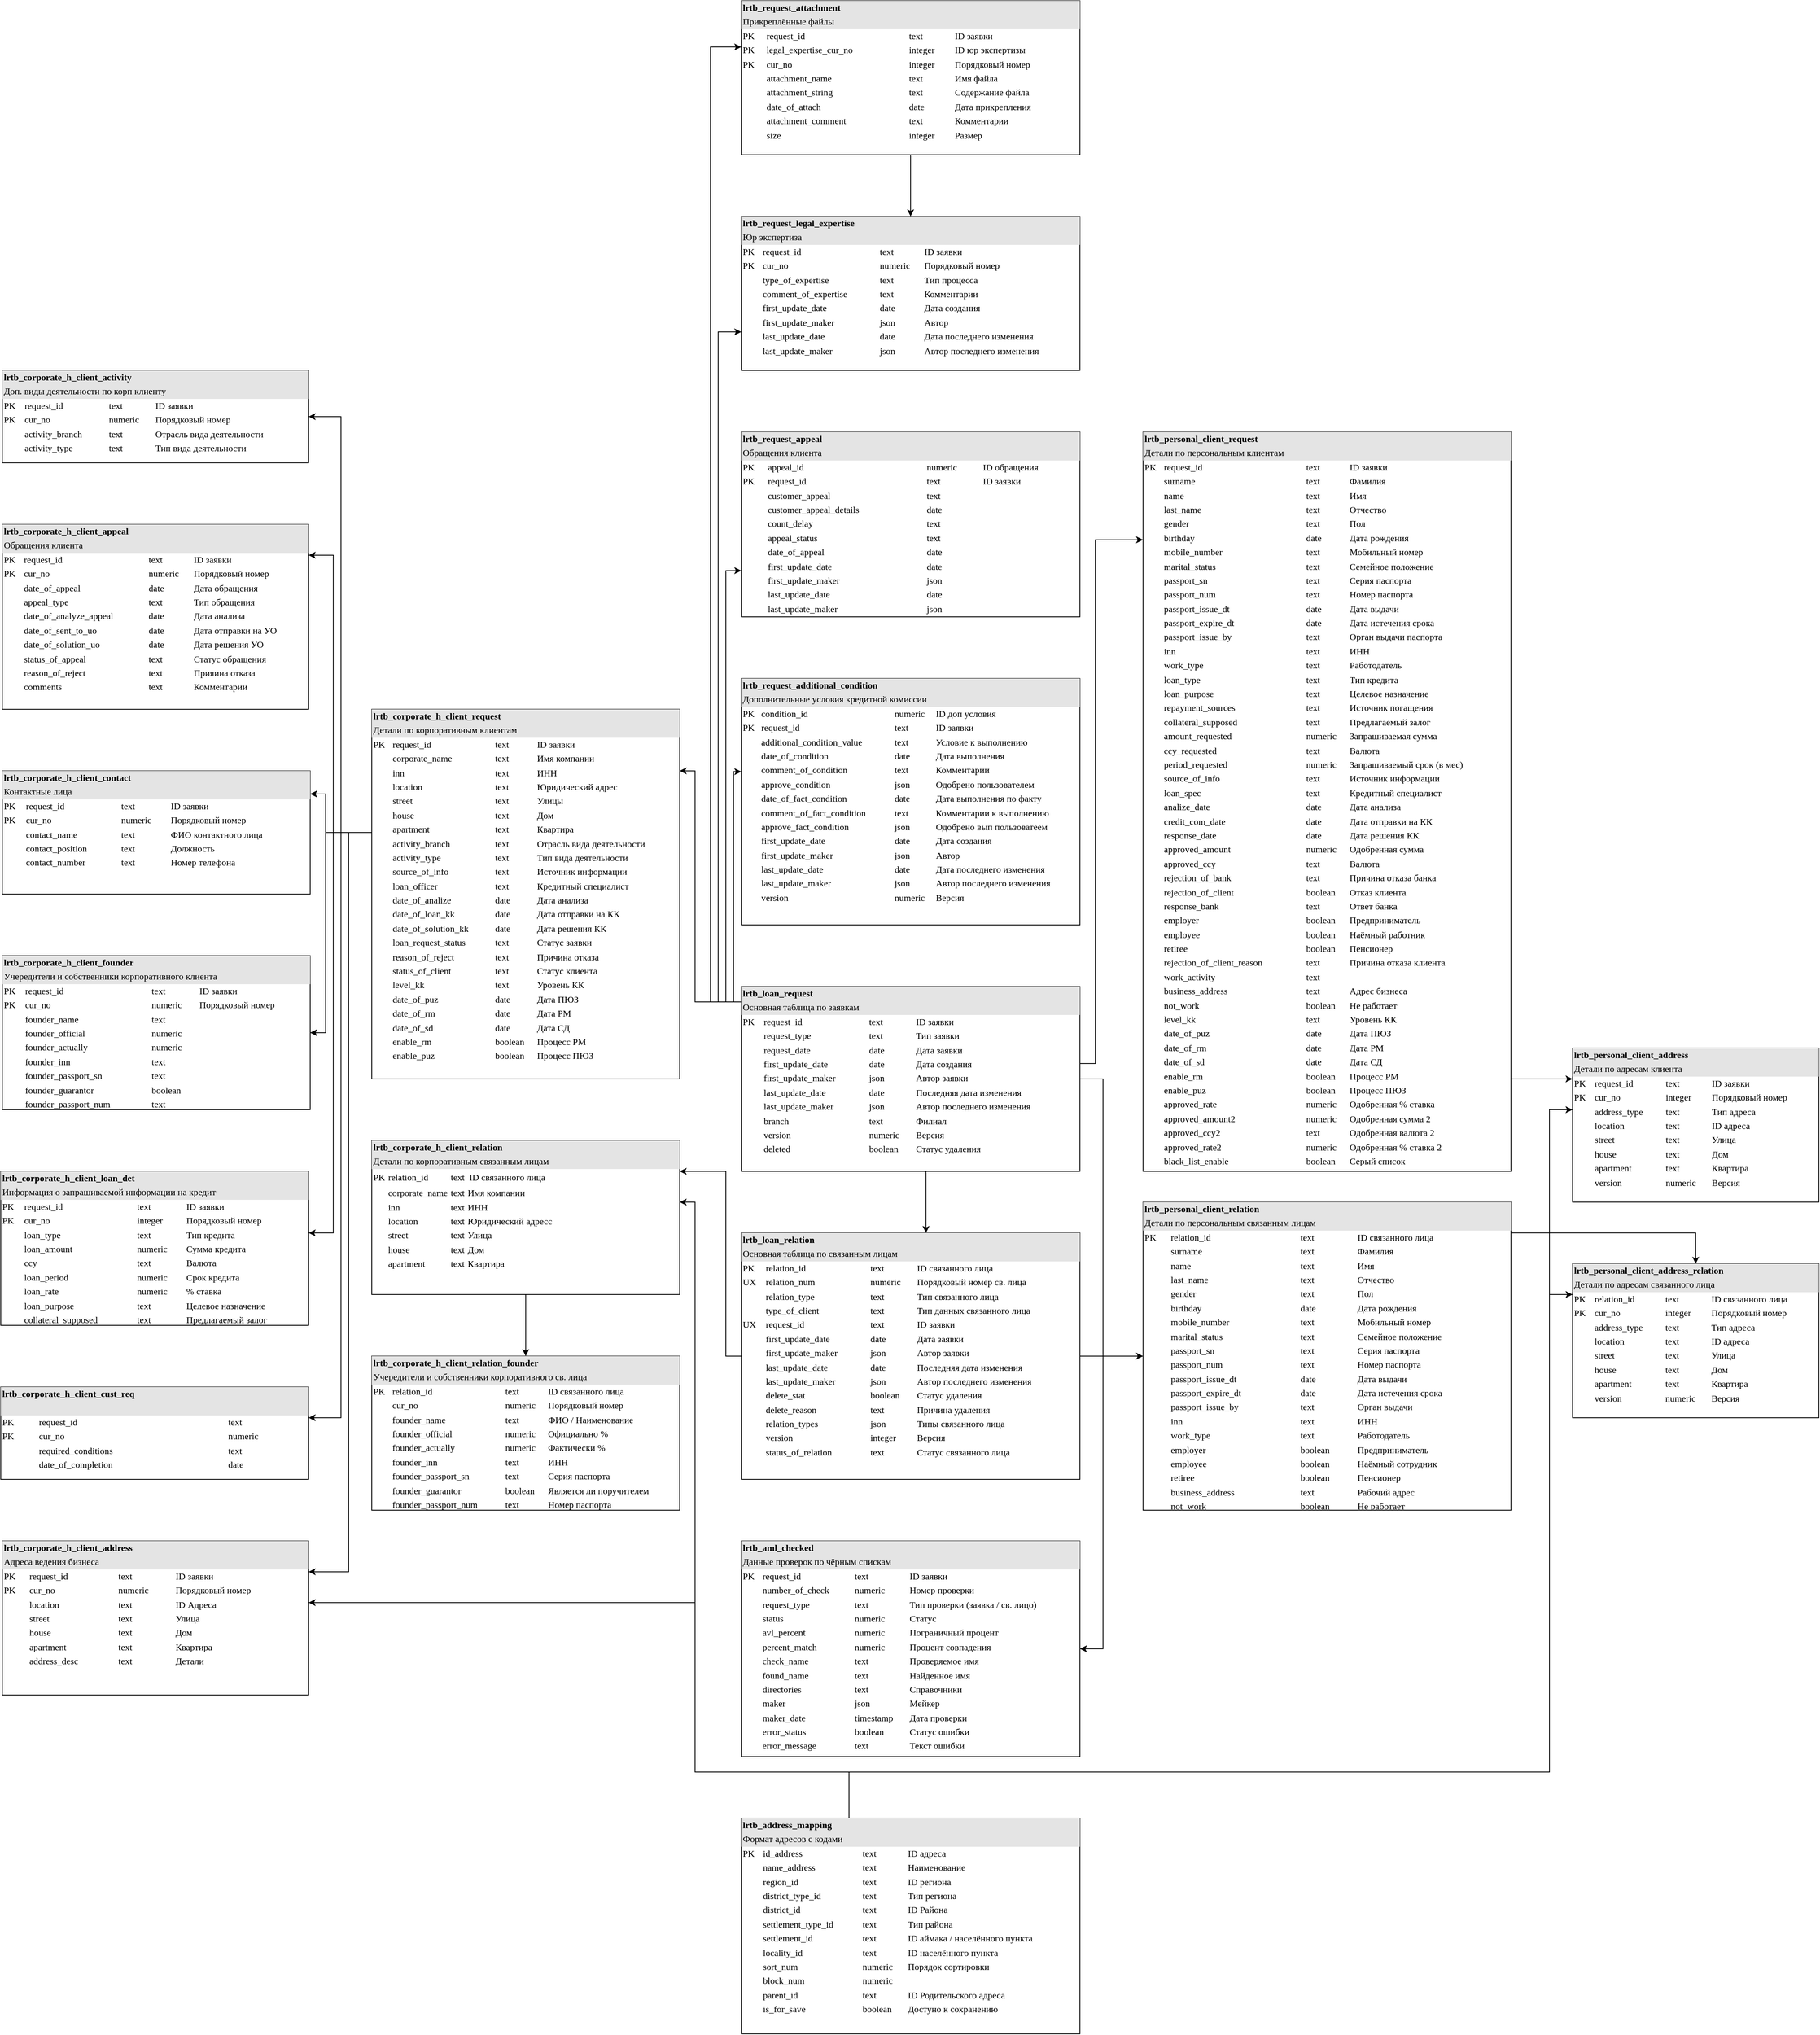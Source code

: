 <mxfile version="17.5.0" type="github" pages="2">
  <diagram name="Request Process" id="2ca16b54-16f6-2749-3443-fa8db7711227">
    <mxGraphModel dx="2773" dy="1758" grid="1" gridSize="10" guides="1" tooltips="1" connect="1" arrows="1" fold="1" page="1" pageScale="1" pageWidth="1100" pageHeight="850" background="none" math="0" shadow="0">
      <root>
        <mxCell id="0" />
        <mxCell id="1" parent="0" />
        <mxCell id="Chwgovc7j2mavLf5LXb5-2" value="" style="edgeStyle=orthogonalEdgeStyle;rounded=0;orthogonalLoop=1;jettySize=auto;html=1;exitX=0.5;exitY=1;exitDx=0;exitDy=0;" edge="1" parent="1" source="2ed32ef02a7f4228-2" target="Chwgovc7j2mavLf5LXb5-1">
          <mxGeometry relative="1" as="geometry">
            <Array as="points">
              <mxPoint x="400" y="880" />
            </Array>
          </mxGeometry>
        </mxCell>
        <mxCell id="Chwgovc7j2mavLf5LXb5-4" value="" style="edgeStyle=orthogonalEdgeStyle;rounded=0;orthogonalLoop=1;jettySize=auto;html=1;" edge="1" parent="1" source="2ed32ef02a7f4228-2" target="Chwgovc7j2mavLf5LXb5-3">
          <mxGeometry relative="1" as="geometry">
            <Array as="points">
              <mxPoint x="100" y="660" />
              <mxPoint x="100" y="360" />
            </Array>
          </mxGeometry>
        </mxCell>
        <mxCell id="Chwgovc7j2mavLf5LXb5-53" style="edgeStyle=orthogonalEdgeStyle;rounded=0;orthogonalLoop=1;jettySize=auto;html=1;" edge="1" parent="1" source="2ed32ef02a7f4228-2" target="Chwgovc7j2mavLf5LXb5-43">
          <mxGeometry relative="1" as="geometry">
            <mxPoint x="200" y="350" as="targetPoint" />
            <Array as="points">
              <mxPoint x="150" y="660" />
              <mxPoint x="150" y="361" />
            </Array>
          </mxGeometry>
        </mxCell>
        <mxCell id="Chwgovc7j2mavLf5LXb5-55" style="edgeStyle=orthogonalEdgeStyle;rounded=0;orthogonalLoop=1;jettySize=auto;html=1;" edge="1" parent="1" source="2ed32ef02a7f4228-2" target="Chwgovc7j2mavLf5LXb5-45">
          <mxGeometry relative="1" as="geometry">
            <Array as="points">
              <mxPoint x="140" y="660" />
              <mxPoint x="140" y="100" />
            </Array>
          </mxGeometry>
        </mxCell>
        <mxCell id="Chwgovc7j2mavLf5LXb5-56" style="edgeStyle=orthogonalEdgeStyle;rounded=0;orthogonalLoop=1;jettySize=auto;html=1;" edge="1" parent="1" source="2ed32ef02a7f4228-2" target="Chwgovc7j2mavLf5LXb5-51">
          <mxGeometry relative="1" as="geometry">
            <mxPoint x="200" y="30" as="targetPoint" />
            <Array as="points">
              <mxPoint x="130" y="660" />
              <mxPoint x="130" y="-210" />
            </Array>
          </mxGeometry>
        </mxCell>
        <mxCell id="Chwgovc7j2mavLf5LXb5-57" style="edgeStyle=orthogonalEdgeStyle;rounded=0;orthogonalLoop=1;jettySize=auto;html=1;" edge="1" parent="1" source="2ed32ef02a7f4228-2" target="Chwgovc7j2mavLf5LXb5-47">
          <mxGeometry relative="1" as="geometry">
            <Array as="points">
              <mxPoint x="120" y="660" />
              <mxPoint x="120" y="-580" />
            </Array>
          </mxGeometry>
        </mxCell>
        <mxCell id="UZTUdNCuB1I5JiJ8zBkg-4" value="" style="edgeStyle=orthogonalEdgeStyle;rounded=0;orthogonalLoop=1;jettySize=auto;html=1;" edge="1" parent="1" source="2ed32ef02a7f4228-2" target="UZTUdNCuB1I5JiJ8zBkg-3">
          <mxGeometry relative="1" as="geometry">
            <Array as="points">
              <mxPoint x="630" y="760" />
              <mxPoint x="630" y="1500" />
            </Array>
          </mxGeometry>
        </mxCell>
        <mxCell id="2ed32ef02a7f4228-2" value="&lt;div style=&quot;box-sizing: border-box ; width: 100% ; background: #e4e4e4 ; padding: 2px&quot;&gt;&lt;b&gt;lrtb_loan_request&lt;/b&gt;&lt;/div&gt;&lt;div style=&quot;box-sizing: border-box ; width: 100% ; background: #e4e4e4 ; padding: 2px&quot;&gt;Основная таблица по заявкам&lt;br&gt;&lt;/div&gt;&lt;table style=&quot;width: 100% ; font-size: 1em&quot; cellpadding=&quot;2&quot; cellspacing=&quot;0&quot;&gt;&lt;tbody&gt;&lt;tr&gt;&lt;td&gt;PK&lt;/td&gt;&lt;td&gt;request_id&lt;br&gt;&lt;/td&gt;&lt;td&gt;text&lt;/td&gt;&lt;td&gt;ID заявки&lt;/td&gt;&lt;/tr&gt;&lt;tr&gt;&lt;td&gt;&lt;br&gt;&lt;/td&gt;&lt;td&gt;request_type&lt;/td&gt;&lt;td&gt;text&lt;/td&gt;&lt;td&gt;Тип заявки&lt;/td&gt;&lt;/tr&gt;&lt;tr&gt;&lt;td&gt;&lt;/td&gt;&lt;td&gt;request_date&lt;/td&gt;&lt;td&gt;date&lt;br&gt;&lt;/td&gt;&lt;td&gt;Дата заявки&lt;/td&gt;&lt;/tr&gt;&lt;tr&gt;&lt;td&gt;&lt;br&gt;&lt;/td&gt;&lt;td&gt;first_update_date&lt;/td&gt;&lt;td&gt;date&lt;/td&gt;&lt;td&gt;Дата создания&lt;/td&gt;&lt;/tr&gt;&lt;tr&gt;&lt;td&gt;&lt;br&gt;&lt;/td&gt;&lt;td&gt;first_update_maker&lt;br&gt;&lt;/td&gt;&lt;td&gt;json&lt;/td&gt;&lt;td&gt;Автор заявки&lt;/td&gt;&lt;/tr&gt;&lt;tr&gt;&lt;td&gt;&lt;br&gt;&lt;/td&gt;&lt;td&gt;last_update_date&lt;br&gt;&lt;/td&gt;&lt;td&gt;date&lt;/td&gt;&lt;td&gt;Последняя дата изменения&lt;/td&gt;&lt;/tr&gt;&lt;tr&gt;&lt;td&gt;&lt;br&gt;&lt;/td&gt;&lt;td&gt;last_update_maker&lt;/td&gt;&lt;td&gt;json&lt;/td&gt;&lt;td&gt;Автор последнего изменения&lt;/td&gt;&lt;/tr&gt;&lt;tr&gt;&lt;td&gt;&lt;br&gt;&lt;/td&gt;&lt;td&gt;branch&lt;/td&gt;&lt;td&gt;text&lt;/td&gt;&lt;td&gt;Филиал&lt;/td&gt;&lt;/tr&gt;&lt;tr&gt;&lt;td&gt;&lt;br&gt;&lt;/td&gt;&lt;td&gt;version&lt;/td&gt;&lt;td&gt;numeric&lt;/td&gt;&lt;td&gt;Версия&lt;/td&gt;&lt;/tr&gt;&lt;tr&gt;&lt;td&gt;&lt;br&gt;&lt;/td&gt;&lt;td&gt;deleted&lt;/td&gt;&lt;td&gt;boolean&lt;/td&gt;&lt;td&gt;Статус удаления&lt;/td&gt;&lt;/tr&gt;&lt;/tbody&gt;&lt;/table&gt;" style="verticalAlign=top;align=left;overflow=fill;html=1;rounded=0;shadow=0;comic=0;labelBackgroundColor=none;strokeWidth=1;fontFamily=Verdana;fontSize=12" parent="1" vertex="1">
          <mxGeometry x="160" y="640" width="440" height="240" as="geometry" />
        </mxCell>
        <mxCell id="Chwgovc7j2mavLf5LXb5-7" style="edgeStyle=orthogonalEdgeStyle;rounded=0;orthogonalLoop=1;jettySize=auto;html=1;" edge="1" parent="1" source="Chwgovc7j2mavLf5LXb5-1" target="Chwgovc7j2mavLf5LXb5-5">
          <mxGeometry relative="1" as="geometry">
            <Array as="points">
              <mxPoint x="140" y="1120" />
              <mxPoint x="140" y="880" />
            </Array>
          </mxGeometry>
        </mxCell>
        <mxCell id="Chwgovc7j2mavLf5LXb5-11" style="edgeStyle=orthogonalEdgeStyle;rounded=0;orthogonalLoop=1;jettySize=auto;html=1;" edge="1" parent="1" source="Chwgovc7j2mavLf5LXb5-1" target="Chwgovc7j2mavLf5LXb5-10">
          <mxGeometry relative="1" as="geometry">
            <Array as="points">
              <mxPoint x="490" y="1120" />
            </Array>
          </mxGeometry>
        </mxCell>
        <mxCell id="Chwgovc7j2mavLf5LXb5-1" value="&lt;div style=&quot;box-sizing: border-box ; width: 100% ; background: #e4e4e4 ; padding: 2px&quot;&gt;&lt;b&gt;lrtb_loan_relation&lt;/b&gt;&lt;/div&gt;&lt;div style=&quot;box-sizing: border-box ; width: 100% ; background: #e4e4e4 ; padding: 2px&quot;&gt;Основная таблица по связанным лицам&lt;br&gt;&lt;/div&gt;&lt;table style=&quot;width: 100% ; font-size: 1em&quot; cellpadding=&quot;2&quot; cellspacing=&quot;0&quot;&gt;&lt;tbody&gt;&lt;tr&gt;&lt;td&gt;PK&lt;/td&gt;&lt;td&gt;relation_id&lt;/td&gt;&lt;td&gt;text&lt;/td&gt;&lt;td&gt;ID связанного лица&lt;/td&gt;&lt;/tr&gt;&lt;tr&gt;&lt;td&gt;UX&lt;/td&gt;&lt;td&gt;relation_num&lt;/td&gt;&lt;td&gt;numeric&lt;/td&gt;&lt;td&gt;Порядковый номер св. лица&lt;/td&gt;&lt;/tr&gt;&lt;tr&gt;&lt;td&gt;&lt;br&gt;&lt;/td&gt;&lt;td&gt;relation_type&lt;/td&gt;&lt;td&gt;text&lt;/td&gt;&lt;td&gt;Тип связанного лица&lt;/td&gt;&lt;/tr&gt;&lt;tr&gt;&lt;td&gt;&lt;br&gt;&lt;/td&gt;&lt;td&gt;type_of_client&lt;/td&gt;&lt;td&gt;text&lt;/td&gt;&lt;td&gt;Тип данных связанного лица&lt;/td&gt;&lt;/tr&gt;&lt;tr&gt;&lt;td&gt;UX&lt;/td&gt;&lt;td&gt;request_id&lt;br&gt;&lt;/td&gt;&lt;td&gt;text&lt;/td&gt;&lt;td&gt;ID заявки&lt;/td&gt;&lt;/tr&gt;&lt;tr&gt;&lt;td&gt;&lt;br&gt;&lt;/td&gt;&lt;td&gt;first_update_date&lt;/td&gt;&lt;td&gt;date&lt;/td&gt;&lt;td&gt;Дата заявки&lt;br&gt;&lt;/td&gt;&lt;/tr&gt;&lt;tr&gt;&lt;td&gt;&lt;br&gt;&lt;/td&gt;&lt;td&gt;first_update_maker&lt;br&gt;&lt;/td&gt;&lt;td&gt;json&lt;/td&gt;&lt;td&gt;Автор заявки&lt;/td&gt;&lt;/tr&gt;&lt;tr&gt;&lt;td&gt;&lt;br&gt;&lt;/td&gt;&lt;td&gt;last_update_date&lt;br&gt;&lt;/td&gt;&lt;td&gt;date&lt;/td&gt;&lt;td&gt;Последняя дата изменения&lt;/td&gt;&lt;/tr&gt;&lt;tr&gt;&lt;td&gt;&lt;br&gt;&lt;/td&gt;&lt;td&gt;last_update_maker&lt;/td&gt;&lt;td&gt;json&lt;/td&gt;&lt;td&gt;Автор последнего изменения&lt;/td&gt;&lt;/tr&gt;&lt;tr&gt;&lt;td&gt;&lt;br&gt;&lt;/td&gt;&lt;td&gt;delete_stat&lt;br&gt;&lt;/td&gt;&lt;td&gt;boolean&lt;br&gt;&lt;/td&gt;&lt;td&gt;Статус удаления&lt;/td&gt;&lt;/tr&gt;&lt;tr&gt;&lt;td&gt;&lt;br&gt;&lt;/td&gt;&lt;td&gt;delete_reason&lt;/td&gt;&lt;td&gt;text&lt;/td&gt;&lt;td&gt;Причина удаления&lt;/td&gt;&lt;/tr&gt;&lt;tr&gt;&lt;td&gt;&lt;br&gt;&lt;/td&gt;&lt;td&gt;relation_types&lt;/td&gt;&lt;td&gt;json&lt;/td&gt;&lt;td&gt;Типы связанного лица&lt;/td&gt;&lt;/tr&gt;&lt;tr&gt;&lt;td&gt;&lt;br&gt;&lt;/td&gt;&lt;td&gt;version&lt;/td&gt;&lt;td&gt;integer&lt;/td&gt;&lt;td&gt;Версия&lt;/td&gt;&lt;/tr&gt;&lt;tr&gt;&lt;td&gt;&lt;br&gt;&lt;/td&gt;&lt;td&gt;status_of_relation&lt;/td&gt;&lt;td&gt;text&lt;/td&gt;&lt;td&gt;Статус связанного лица&lt;/td&gt;&lt;/tr&gt;&lt;/tbody&gt;&lt;/table&gt;" style="verticalAlign=top;align=left;overflow=fill;html=1;rounded=0;shadow=0;comic=0;labelBackgroundColor=none;strokeWidth=1;fontFamily=Verdana;fontSize=12" vertex="1" parent="1">
          <mxGeometry x="160" y="960" width="440" height="320" as="geometry" />
        </mxCell>
        <mxCell id="Chwgovc7j2mavLf5LXb5-9" value="" style="edgeStyle=orthogonalEdgeStyle;rounded=0;orthogonalLoop=1;jettySize=auto;html=1;exitX=1;exitY=0.5;exitDx=0;exitDy=0;" edge="1" parent="1" source="2ed32ef02a7f4228-2" target="Chwgovc7j2mavLf5LXb5-8">
          <mxGeometry relative="1" as="geometry">
            <Array as="points">
              <mxPoint x="600" y="740" />
              <mxPoint x="620" y="740" />
              <mxPoint x="620" y="60" />
            </Array>
          </mxGeometry>
        </mxCell>
        <mxCell id="Chwgovc7j2mavLf5LXb5-21" style="edgeStyle=orthogonalEdgeStyle;rounded=0;orthogonalLoop=1;jettySize=auto;html=1;" edge="1" parent="1" source="Chwgovc7j2mavLf5LXb5-3" target="Chwgovc7j2mavLf5LXb5-19">
          <mxGeometry relative="1" as="geometry">
            <Array as="points">
              <mxPoint x="-360" y="440" />
              <mxPoint x="-360" y="-100" />
            </Array>
          </mxGeometry>
        </mxCell>
        <mxCell id="Chwgovc7j2mavLf5LXb5-27" style="edgeStyle=orthogonalEdgeStyle;rounded=0;orthogonalLoop=1;jettySize=auto;html=1;" edge="1" parent="1" source="Chwgovc7j2mavLf5LXb5-3" target="Chwgovc7j2mavLf5LXb5-25">
          <mxGeometry relative="1" as="geometry">
            <Array as="points">
              <mxPoint x="-370" y="440" />
              <mxPoint x="-370" y="80" />
            </Array>
          </mxGeometry>
        </mxCell>
        <mxCell id="Chwgovc7j2mavLf5LXb5-35" style="edgeStyle=orthogonalEdgeStyle;rounded=0;orthogonalLoop=1;jettySize=auto;html=1;" edge="1" parent="1" source="Chwgovc7j2mavLf5LXb5-3" target="Chwgovc7j2mavLf5LXb5-28">
          <mxGeometry relative="1" as="geometry">
            <Array as="points">
              <mxPoint x="-380" y="440" />
              <mxPoint x="-380" y="390" />
            </Array>
          </mxGeometry>
        </mxCell>
        <mxCell id="Chwgovc7j2mavLf5LXb5-36" style="edgeStyle=orthogonalEdgeStyle;rounded=0;orthogonalLoop=1;jettySize=auto;html=1;" edge="1" parent="1" source="Chwgovc7j2mavLf5LXb5-3" target="Chwgovc7j2mavLf5LXb5-33">
          <mxGeometry relative="1" as="geometry">
            <Array as="points">
              <mxPoint x="-360" y="440" />
              <mxPoint x="-360" y="1200" />
            </Array>
          </mxGeometry>
        </mxCell>
        <mxCell id="Chwgovc7j2mavLf5LXb5-39" style="edgeStyle=orthogonalEdgeStyle;rounded=0;orthogonalLoop=1;jettySize=auto;html=1;" edge="1" parent="1" source="Chwgovc7j2mavLf5LXb5-3" target="Chwgovc7j2mavLf5LXb5-37">
          <mxGeometry relative="1" as="geometry">
            <Array as="points">
              <mxPoint x="-380" y="440" />
              <mxPoint x="-380" y="700" />
            </Array>
          </mxGeometry>
        </mxCell>
        <mxCell id="Chwgovc7j2mavLf5LXb5-42" style="edgeStyle=orthogonalEdgeStyle;rounded=0;orthogonalLoop=1;jettySize=auto;html=1;" edge="1" parent="1" source="Chwgovc7j2mavLf5LXb5-3" target="Chwgovc7j2mavLf5LXb5-40">
          <mxGeometry relative="1" as="geometry">
            <Array as="points">
              <mxPoint x="-370" y="440" />
              <mxPoint x="-370" y="960" />
            </Array>
          </mxGeometry>
        </mxCell>
        <mxCell id="Vmqxo-JPG43ANSlwIdgW-4" style="edgeStyle=orthogonalEdgeStyle;rounded=0;orthogonalLoop=1;jettySize=auto;html=1;" edge="1" parent="1" source="Chwgovc7j2mavLf5LXb5-3" target="Chwgovc7j2mavLf5LXb5-22">
          <mxGeometry relative="1" as="geometry">
            <Array as="points">
              <mxPoint x="-350" y="440" />
              <mxPoint x="-350" y="1400" />
            </Array>
          </mxGeometry>
        </mxCell>
        <mxCell id="Chwgovc7j2mavLf5LXb5-3" value="&lt;div style=&quot;box-sizing: border-box ; width: 100% ; background: #e4e4e4 ; padding: 2px&quot;&gt;&lt;b&gt;lrtb_corporate_h_client_request&lt;/b&gt;&lt;/div&gt;&lt;div style=&quot;box-sizing: border-box ; width: 100% ; background: #e4e4e4 ; padding: 2px&quot;&gt;Детали по корпоративным клиентам&lt;/div&gt;&lt;table style=&quot;width: 100% ; font-size: 1em&quot; cellpadding=&quot;2&quot; cellspacing=&quot;0&quot;&gt;&lt;tbody&gt;&lt;tr&gt;&lt;td&gt;PK&lt;/td&gt;&lt;td&gt;request_id&lt;br&gt;&lt;/td&gt;&lt;td&gt;text&lt;/td&gt;&lt;td&gt;ID заявки&lt;/td&gt;&lt;/tr&gt;&lt;tr&gt;&lt;td&gt;&lt;br&gt;&lt;/td&gt;&lt;td&gt;corporate_name&lt;/td&gt;&lt;td&gt;text&lt;/td&gt;&lt;td&gt;Имя компании&lt;/td&gt;&lt;/tr&gt;&lt;tr&gt;&lt;td&gt;&lt;/td&gt;&lt;td&gt;inn&lt;/td&gt;&lt;td&gt;text&lt;br&gt;&lt;/td&gt;&lt;td&gt;ИНН&lt;/td&gt;&lt;/tr&gt;&lt;tr&gt;&lt;td&gt;&lt;br&gt;&lt;/td&gt;&lt;td&gt;location&lt;/td&gt;&lt;td&gt;text&lt;/td&gt;&lt;td&gt;Юридический адрес&lt;/td&gt;&lt;/tr&gt;&lt;tr&gt;&lt;td&gt;&lt;br&gt;&lt;/td&gt;&lt;td&gt;street&lt;/td&gt;&lt;td&gt;text&lt;/td&gt;&lt;td&gt;Улицы&lt;/td&gt;&lt;/tr&gt;&lt;tr&gt;&lt;td&gt;&lt;br&gt;&lt;/td&gt;&lt;td&gt;house&lt;/td&gt;&lt;td&gt;text&lt;/td&gt;&lt;td&gt;Дом&lt;/td&gt;&lt;/tr&gt;&lt;tr&gt;&lt;td&gt;&lt;br&gt;&lt;/td&gt;&lt;td&gt;apartment&lt;/td&gt;&lt;td&gt;text&lt;br&gt;&lt;/td&gt;&lt;td&gt;Квартира&lt;/td&gt;&lt;/tr&gt;&lt;tr&gt;&lt;td&gt;&lt;br&gt;&lt;/td&gt;&lt;td&gt;activity_branch&lt;/td&gt;&lt;td&gt;text&lt;br&gt;&lt;/td&gt;&lt;td&gt;Отрасль вида деятельности&lt;/td&gt;&lt;/tr&gt;&lt;tr&gt;&lt;td&gt;&lt;br&gt;&lt;/td&gt;&lt;td&gt;activity_type&lt;/td&gt;&lt;td&gt;text&lt;br&gt;&lt;/td&gt;&lt;td&gt;Тип вида деятельности&lt;/td&gt;&lt;/tr&gt;&lt;tr&gt;&lt;td&gt;&lt;br&gt;&lt;/td&gt;&lt;td&gt;source_of_info&lt;/td&gt;&lt;td&gt;text&lt;br&gt;&lt;/td&gt;&lt;td&gt;Источник информации&lt;/td&gt;&lt;/tr&gt;&lt;tr&gt;&lt;td&gt;&lt;br&gt;&lt;/td&gt;&lt;td&gt;loan_officer&lt;/td&gt;&lt;td&gt;text&lt;/td&gt;&lt;td&gt;Кредитный специалист&lt;/td&gt;&lt;/tr&gt;&lt;tr&gt;&lt;td&gt;&lt;br&gt;&lt;/td&gt;&lt;td&gt;date_of_analize&lt;/td&gt;&lt;td&gt;date&lt;/td&gt;&lt;td&gt;Дата анализа&lt;/td&gt;&lt;/tr&gt;&lt;tr&gt;&lt;td&gt;&lt;br&gt;&lt;/td&gt;&lt;td&gt;date_of_loan_kk&lt;/td&gt;&lt;td&gt;date&lt;/td&gt;&lt;td&gt;Дата отправки на КК&lt;/td&gt;&lt;/tr&gt;&lt;tr&gt;&lt;td&gt;&lt;br&gt;&lt;/td&gt;&lt;td&gt;date_of_solution_kk&lt;/td&gt;&lt;td&gt;date&lt;/td&gt;&lt;td&gt;Дата решения КК&lt;/td&gt;&lt;/tr&gt;&lt;tr&gt;&lt;td&gt;&lt;br&gt;&lt;/td&gt;&lt;td&gt;loan_request_status&lt;/td&gt;&lt;td&gt;text&lt;br&gt;&lt;/td&gt;&lt;td&gt;Статус заявки&lt;/td&gt;&lt;/tr&gt;&lt;tr&gt;&lt;td&gt;&lt;br&gt;&lt;/td&gt;&lt;td&gt;reason_of_reject&lt;/td&gt;&lt;td&gt;text&lt;br&gt;&lt;/td&gt;&lt;td&gt;Причина отказа&lt;/td&gt;&lt;/tr&gt;&lt;tr&gt;&lt;td&gt;&lt;br&gt;&lt;/td&gt;&lt;td&gt;status_of_client&lt;/td&gt;&lt;td&gt;text&lt;br&gt;&lt;/td&gt;&lt;td&gt;Статус клиента&lt;/td&gt;&lt;/tr&gt;&lt;tr&gt;&lt;td&gt;&lt;br&gt;&lt;/td&gt;&lt;td&gt;level_kk&lt;/td&gt;&lt;td&gt;text&lt;/td&gt;&lt;td&gt;Уровень КК&lt;/td&gt;&lt;/tr&gt;&lt;tr&gt;&lt;td&gt;&lt;br&gt;&lt;/td&gt;&lt;td&gt;date_of_puz&lt;/td&gt;&lt;td&gt;date&lt;/td&gt;&lt;td&gt;Дата ПЮЗ&lt;/td&gt;&lt;/tr&gt;&lt;tr&gt;&lt;td&gt;&lt;br&gt;&lt;/td&gt;&lt;td&gt;date_of_rm&lt;/td&gt;&lt;td&gt;date&lt;/td&gt;&lt;td&gt;Дата РМ&lt;/td&gt;&lt;/tr&gt;&lt;tr&gt;&lt;td&gt;&lt;br&gt;&lt;/td&gt;&lt;td&gt;date_of_sd&lt;/td&gt;&lt;td&gt;date&lt;/td&gt;&lt;td&gt;Дата СД&lt;/td&gt;&lt;/tr&gt;&lt;tr&gt;&lt;td&gt;&lt;br&gt;&lt;/td&gt;&lt;td&gt;enable_rm&lt;/td&gt;&lt;td&gt;boolean&lt;/td&gt;&lt;td&gt;Процесс РМ&lt;/td&gt;&lt;/tr&gt;&lt;tr&gt;&lt;td&gt;&lt;br&gt;&lt;/td&gt;&lt;td&gt;enable_puz&lt;/td&gt;&lt;td&gt;boolean&lt;/td&gt;&lt;td&gt;Процесс ПЮЗ&lt;/td&gt;&lt;/tr&gt;&lt;/tbody&gt;&lt;/table&gt;" style="verticalAlign=top;align=left;overflow=fill;html=1;rounded=0;shadow=0;comic=0;labelBackgroundColor=none;strokeWidth=1;fontFamily=Verdana;fontSize=12" vertex="1" parent="1">
          <mxGeometry x="-320" y="280" width="400" height="480" as="geometry" />
        </mxCell>
        <mxCell id="Chwgovc7j2mavLf5LXb5-60" value="" style="edgeStyle=orthogonalEdgeStyle;rounded=0;orthogonalLoop=1;jettySize=auto;html=1;" edge="1" parent="1" source="Chwgovc7j2mavLf5LXb5-5" target="Chwgovc7j2mavLf5LXb5-59">
          <mxGeometry relative="1" as="geometry">
            <Array as="points">
              <mxPoint x="-180" y="1000" />
              <mxPoint x="-180" y="1480" />
            </Array>
          </mxGeometry>
        </mxCell>
        <mxCell id="Chwgovc7j2mavLf5LXb5-5" value="&lt;div style=&quot;box-sizing: border-box ; width: 100% ; background: #e4e4e4 ; padding: 2px&quot;&gt;&lt;b&gt;lrtb_corporate_h_client_relation&lt;/b&gt;&lt;/div&gt;&lt;div style=&quot;box-sizing: border-box ; width: 100% ; background: #e4e4e4 ; padding: 2px&quot;&gt;Детали по корпоративным связанным лицам&lt;/div&gt;&lt;table style=&quot;width: 100% ; font-size: 1em&quot; cellpadding=&quot;2&quot; cellspacing=&quot;0&quot;&gt;&lt;tbody&gt;&lt;tr&gt;&lt;td&gt;PK&lt;/td&gt;&lt;td&gt;relation_id&lt;br&gt;&lt;/td&gt;&lt;td&gt;text&lt;/td&gt;&lt;td&gt;&lt;table cellpadding=&quot;2&quot; cellspacing=&quot;0&quot; style=&quot;font-size: 1em ; width: 440px&quot;&gt;&lt;tbody&gt;&lt;tr&gt;&lt;td&gt;ID связанного лица&lt;/td&gt;&lt;/tr&gt;&lt;/tbody&gt;&lt;/table&gt;&lt;/td&gt;&lt;/tr&gt;&lt;tr&gt;&lt;td&gt;&lt;br&gt;&lt;/td&gt;&lt;td&gt;corporate_name&lt;/td&gt;&lt;td&gt;text&lt;/td&gt;&lt;td&gt;Имя компании&lt;/td&gt;&lt;/tr&gt;&lt;tr&gt;&lt;td&gt;&lt;/td&gt;&lt;td&gt;inn&lt;/td&gt;&lt;td&gt;text&lt;br&gt;&lt;/td&gt;&lt;td&gt;ИНН&lt;/td&gt;&lt;/tr&gt;&lt;tr&gt;&lt;td&gt;&lt;br&gt;&lt;/td&gt;&lt;td&gt;location&lt;/td&gt;&lt;td&gt;text&lt;/td&gt;&lt;td&gt;Юридический адресс&lt;/td&gt;&lt;/tr&gt;&lt;tr&gt;&lt;td&gt;&lt;br&gt;&lt;/td&gt;&lt;td&gt;street&lt;/td&gt;&lt;td&gt;text&lt;/td&gt;&lt;td&gt;Улица&lt;/td&gt;&lt;/tr&gt;&lt;tr&gt;&lt;td&gt;&lt;br&gt;&lt;/td&gt;&lt;td&gt;house&lt;/td&gt;&lt;td&gt;text&lt;/td&gt;&lt;td&gt;Дом&lt;/td&gt;&lt;/tr&gt;&lt;tr&gt;&lt;td&gt;&lt;br&gt;&lt;/td&gt;&lt;td&gt;apartment&lt;/td&gt;&lt;td&gt;text&lt;br&gt;&lt;/td&gt;&lt;td&gt;Квартира&lt;/td&gt;&lt;/tr&gt;&lt;/tbody&gt;&lt;/table&gt;" style="verticalAlign=top;align=left;overflow=fill;html=1;rounded=0;shadow=0;comic=0;labelBackgroundColor=none;strokeWidth=1;fontFamily=Verdana;fontSize=12" vertex="1" parent="1">
          <mxGeometry x="-320" y="840" width="400" height="200" as="geometry" />
        </mxCell>
        <mxCell id="UZTUdNCuB1I5JiJ8zBkg-2" style="edgeStyle=orthogonalEdgeStyle;rounded=0;orthogonalLoop=1;jettySize=auto;html=1;" edge="1" parent="1" target="Chwgovc7j2mavLf5LXb5-12">
          <mxGeometry relative="1" as="geometry">
            <mxPoint x="800" y="-58" as="sourcePoint" />
            <mxPoint x="900" y="620" as="targetPoint" />
            <Array as="points">
              <mxPoint x="860" y="-58" />
              <mxPoint x="860" y="760" />
            </Array>
          </mxGeometry>
        </mxCell>
        <mxCell id="Chwgovc7j2mavLf5LXb5-8" value="&lt;div style=&quot;box-sizing: border-box ; width: 100% ; background: #e4e4e4 ; padding: 2px&quot;&gt;&lt;b&gt;lrtb_personal_client_request&lt;/b&gt;&lt;/div&gt;&lt;div style=&quot;box-sizing: border-box ; width: 100% ; background: #e4e4e4 ; padding: 2px&quot;&gt;Детали по персональным клиентам&lt;/div&gt;&lt;table style=&quot;width: 100% ; font-size: 1em&quot; cellpadding=&quot;2&quot; cellspacing=&quot;0&quot;&gt;&lt;tbody&gt;&lt;tr&gt;&lt;td&gt;PK&lt;/td&gt;&lt;td&gt;request_id&lt;br&gt;&lt;/td&gt;&lt;td&gt;text&lt;/td&gt;&lt;td&gt;ID заявки&lt;/td&gt;&lt;/tr&gt;&lt;tr&gt;&lt;td&gt;&lt;br&gt;&lt;/td&gt;&lt;td&gt;surname&lt;/td&gt;&lt;td&gt;text&lt;/td&gt;&lt;td&gt;Фамилия&lt;/td&gt;&lt;/tr&gt;&lt;tr&gt;&lt;td&gt;&lt;/td&gt;&lt;td&gt;name&lt;/td&gt;&lt;td&gt;text&lt;br&gt;&lt;/td&gt;&lt;td&gt;Имя&lt;/td&gt;&lt;/tr&gt;&lt;tr&gt;&lt;td&gt;&lt;br&gt;&lt;/td&gt;&lt;td&gt;last_name&lt;br&gt;&lt;/td&gt;&lt;td&gt;text&lt;br&gt;&lt;/td&gt;&lt;td&gt;Отчество&lt;/td&gt;&lt;/tr&gt;&lt;tr&gt;&lt;td&gt;&lt;br&gt;&lt;/td&gt;&lt;td&gt;gender&lt;br&gt;&lt;/td&gt;&lt;td&gt;text&lt;br&gt;&lt;/td&gt;&lt;td&gt;Пол&lt;/td&gt;&lt;/tr&gt;&lt;tr&gt;&lt;td&gt;&lt;br&gt;&lt;/td&gt;&lt;td&gt;birthday&lt;br&gt;&lt;/td&gt;&lt;td&gt;date&lt;br&gt;&lt;/td&gt;&lt;td&gt;Дата рождения&lt;/td&gt;&lt;/tr&gt;&lt;tr&gt;&lt;td&gt;&lt;br&gt;&lt;/td&gt;&lt;td&gt;mobile_number&lt;br&gt;&lt;/td&gt;&lt;td&gt;text&lt;br&gt;&lt;/td&gt;&lt;td&gt;Мобильный номер&lt;/td&gt;&lt;/tr&gt;&lt;tr&gt;&lt;td&gt;&lt;br&gt;&lt;/td&gt;&lt;td&gt;marital_status&lt;br&gt;&lt;/td&gt;&lt;td&gt;text&lt;br&gt;&lt;/td&gt;&lt;td&gt;Семейное положение&lt;/td&gt;&lt;/tr&gt;&lt;tr&gt;&lt;td&gt;&lt;br&gt;&lt;/td&gt;&lt;td&gt;passport_sn&lt;br&gt;&lt;/td&gt;&lt;td&gt;text&lt;br&gt;&lt;/td&gt;&lt;td&gt;Серия паспорта&lt;/td&gt;&lt;/tr&gt;&lt;tr&gt;&lt;td&gt;&lt;br&gt;&lt;/td&gt;&lt;td&gt;passport_num&lt;br&gt;&lt;/td&gt;&lt;td&gt;text&lt;br&gt;&lt;/td&gt;&lt;td&gt;Номер паспорта&lt;/td&gt;&lt;/tr&gt;&lt;tr&gt;&lt;td&gt;&lt;br&gt;&lt;/td&gt;&lt;td&gt;passport_issue_dt&lt;br&gt;&lt;/td&gt;&lt;td&gt;date&lt;br&gt;&lt;/td&gt;&lt;td&gt;Дата выдачи&lt;/td&gt;&lt;/tr&gt;&lt;tr&gt;&lt;td&gt;&lt;br&gt;&lt;/td&gt;&lt;td&gt;passport_expire_dt&lt;br&gt;&lt;/td&gt;&lt;td&gt;date&lt;br&gt;&lt;/td&gt;&lt;td&gt;Дата истечения срока&lt;/td&gt;&lt;/tr&gt;&lt;tr&gt;&lt;td&gt;&lt;br&gt;&lt;/td&gt;&lt;td&gt;passport_issue_by&lt;br&gt;&lt;/td&gt;&lt;td&gt;text&lt;br&gt;&lt;/td&gt;&lt;td&gt;Орган выдачи паспорта&lt;/td&gt;&lt;/tr&gt;&lt;tr&gt;&lt;td&gt;&lt;br&gt;&lt;/td&gt;&lt;td&gt;inn&lt;br&gt;&lt;/td&gt;&lt;td&gt;text&lt;br&gt;&lt;/td&gt;&lt;td&gt;ИНН&lt;/td&gt;&lt;/tr&gt;&lt;tr&gt;&lt;td&gt;&lt;br&gt;&lt;/td&gt;&lt;td&gt;work_type&lt;br&gt;&lt;/td&gt;&lt;td&gt;text&lt;br&gt;&lt;/td&gt;&lt;td&gt;Работодатель&lt;/td&gt;&lt;/tr&gt;&lt;tr&gt;&lt;td&gt;&lt;br&gt;&lt;/td&gt;&lt;td&gt;loan_type&lt;br&gt;&lt;/td&gt;&lt;td&gt;text&lt;br&gt;&lt;/td&gt;&lt;td&gt;Тип кредита&lt;/td&gt;&lt;/tr&gt;&lt;tr&gt;&lt;td&gt;&lt;br&gt;&lt;/td&gt;&lt;td&gt;loan_purpose&lt;br&gt;&lt;/td&gt;&lt;td&gt;text&lt;br&gt;&lt;/td&gt;&lt;td&gt;Целевое назначение&lt;/td&gt;&lt;/tr&gt;&lt;tr&gt;&lt;td&gt;&lt;br&gt;&lt;/td&gt;&lt;td&gt;repayment_sources&lt;br&gt;&lt;/td&gt;&lt;td&gt;text&lt;br&gt;&lt;/td&gt;&lt;td&gt;Источник погащения&lt;/td&gt;&lt;/tr&gt;&lt;tr&gt;&lt;td&gt;&lt;br&gt;&lt;/td&gt;&lt;td&gt;collateral_supposed&lt;br&gt;&lt;/td&gt;&lt;td&gt;text&lt;br&gt;&lt;/td&gt;&lt;td&gt;Предлагаемый залог&lt;/td&gt;&lt;/tr&gt;&lt;tr&gt;&lt;td&gt;&lt;br&gt;&lt;/td&gt;&lt;td&gt;amount_requested&lt;br&gt;&lt;/td&gt;&lt;td&gt;numeric&lt;br&gt;&lt;/td&gt;&lt;td&gt;Запрашиваемая сумма&lt;/td&gt;&lt;/tr&gt;&lt;tr&gt;&lt;td&gt;&lt;br&gt;&lt;/td&gt;&lt;td&gt;ccy_requested&lt;br&gt;&lt;/td&gt;&lt;td&gt;text&lt;br&gt;&lt;/td&gt;&lt;td&gt;Валюта&lt;/td&gt;&lt;/tr&gt;&lt;tr&gt;&lt;td&gt;&lt;br&gt;&lt;/td&gt;&lt;td&gt;period_requested&lt;br&gt;&lt;/td&gt;&lt;td&gt;numeric&lt;br&gt;&lt;/td&gt;&lt;td&gt;Запрашиваемый срок (в мес)&lt;/td&gt;&lt;/tr&gt;&lt;tr&gt;&lt;td&gt;&lt;br&gt;&lt;/td&gt;&lt;td&gt;source_of_info&lt;br&gt;&lt;/td&gt;&lt;td&gt;text&lt;br&gt;&lt;/td&gt;&lt;td&gt;Источник информации&lt;/td&gt;&lt;/tr&gt;&lt;tr&gt;&lt;td&gt;&lt;br&gt;&lt;/td&gt;&lt;td&gt;loan_spec&lt;br&gt;&lt;/td&gt;&lt;td&gt;text&lt;br&gt;&lt;/td&gt;&lt;td&gt;Кредитный специалист&lt;/td&gt;&lt;/tr&gt;&lt;tr&gt;&lt;td&gt;&lt;br&gt;&lt;/td&gt;&lt;td&gt;analize_date&lt;br&gt;&lt;/td&gt;&lt;td&gt;date&lt;br&gt;&lt;/td&gt;&lt;td&gt;Дата анализа&lt;/td&gt;&lt;/tr&gt;&lt;tr&gt;&lt;td&gt;&lt;br&gt;&lt;/td&gt;&lt;td&gt;credit_com_date&lt;br&gt;&lt;/td&gt;&lt;td&gt;date&lt;br&gt;&lt;/td&gt;&lt;td&gt;Дата отправки на КК&lt;/td&gt;&lt;/tr&gt;&lt;tr&gt;&lt;td&gt;&lt;br&gt;&lt;/td&gt;&lt;td&gt;response_date&lt;br&gt;&lt;/td&gt;&lt;td&gt;date&lt;br&gt;&lt;/td&gt;&lt;td&gt;Дата решения КК&lt;/td&gt;&lt;/tr&gt;&lt;tr&gt;&lt;td&gt;&lt;br&gt;&lt;/td&gt;&lt;td&gt;approved_amount&lt;br&gt;&lt;/td&gt;&lt;td&gt;numeric&lt;br&gt;&lt;/td&gt;&lt;td&gt;Одобренная сумма&lt;/td&gt;&lt;/tr&gt;&lt;tr&gt;&lt;td&gt;&lt;br&gt;&lt;/td&gt;&lt;td&gt;approved_ccy&lt;br&gt;&lt;/td&gt;&lt;td&gt;text&lt;br&gt;&lt;/td&gt;&lt;td&gt;Валюта&lt;/td&gt;&lt;/tr&gt;&lt;tr&gt;&lt;td&gt;&lt;br&gt;&lt;/td&gt;&lt;td&gt;rejection_of_bank&lt;br&gt;&lt;/td&gt;&lt;td&gt;text&lt;br&gt;&lt;/td&gt;&lt;td&gt;Причина отказа банка&lt;/td&gt;&lt;/tr&gt;&lt;tr&gt;&lt;td&gt;&lt;br&gt;&lt;/td&gt;&lt;td&gt;rejection_of_client&lt;br&gt;&lt;/td&gt;&lt;td&gt;boolean&lt;br&gt;&lt;/td&gt;&lt;td&gt;Отказ клиента&lt;/td&gt;&lt;/tr&gt;&lt;tr&gt;&lt;td&gt;&lt;br&gt;&lt;/td&gt;&lt;td&gt;response_bank&lt;br&gt;&lt;/td&gt;&lt;td&gt;text&lt;br&gt;&lt;/td&gt;&lt;td&gt;Ответ банка&lt;/td&gt;&lt;/tr&gt;&lt;tr&gt;&lt;td&gt;&lt;br&gt;&lt;/td&gt;&lt;td&gt;employer&lt;br&gt;&lt;/td&gt;&lt;td&gt;boolean&lt;br&gt;&lt;/td&gt;&lt;td&gt;Предприниматель&lt;/td&gt;&lt;/tr&gt;&lt;tr&gt;&lt;td&gt;&lt;br&gt;&lt;/td&gt;&lt;td&gt;employee&lt;br&gt;&lt;/td&gt;&lt;td&gt;boolean&lt;br&gt;&lt;/td&gt;&lt;td&gt;Наёмный работник&lt;/td&gt;&lt;/tr&gt;&lt;tr&gt;&lt;td&gt;&lt;br&gt;&lt;/td&gt;&lt;td&gt;retiree&lt;br&gt;&lt;/td&gt;&lt;td&gt;boolean&lt;br&gt;&lt;/td&gt;&lt;td&gt;Пенсионер&lt;/td&gt;&lt;/tr&gt;&lt;tr&gt;&lt;td&gt;&lt;br&gt;&lt;/td&gt;&lt;td&gt;rejection_of_client_reason&lt;br&gt;&lt;/td&gt;&lt;td&gt;text&lt;br&gt;&lt;/td&gt;&lt;td&gt;Причина отказа клиента&lt;/td&gt;&lt;/tr&gt;&lt;tr&gt;&lt;td&gt;&lt;br&gt;&lt;/td&gt;&lt;td&gt;work_activity&lt;br&gt;&lt;/td&gt;&lt;td&gt;text&lt;br&gt;&lt;/td&gt;&lt;td&gt;&lt;br&gt;&lt;/td&gt;&lt;/tr&gt;&lt;tr&gt;&lt;td&gt;&lt;br&gt;&lt;/td&gt;&lt;td&gt;business_address&lt;br&gt;&lt;/td&gt;&lt;td&gt;text&lt;br&gt;&lt;/td&gt;&lt;td&gt;Адрес бизнеса&lt;/td&gt;&lt;/tr&gt;&lt;tr&gt;&lt;td&gt;&lt;br&gt;&lt;/td&gt;&lt;td&gt;not_work&lt;br&gt;&lt;/td&gt;&lt;td&gt;boolean&lt;br&gt;&lt;/td&gt;&lt;td&gt;Не работает&lt;/td&gt;&lt;/tr&gt;&lt;tr&gt;&lt;td&gt;&lt;br&gt;&lt;/td&gt;&lt;td&gt;level_kk&lt;br&gt;&lt;/td&gt;&lt;td&gt;text&lt;br&gt;&lt;/td&gt;&lt;td&gt;Уровень КК&lt;/td&gt;&lt;/tr&gt;&lt;tr&gt;&lt;td&gt;&lt;br&gt;&lt;/td&gt;&lt;td&gt;date_of_puz&lt;br&gt;&lt;/td&gt;&lt;td&gt;date&lt;br&gt;&lt;/td&gt;&lt;td&gt;Дата ПЮЗ&lt;/td&gt;&lt;/tr&gt;&lt;tr&gt;&lt;td&gt;&lt;br&gt;&lt;/td&gt;&lt;td&gt;date_of_rm&lt;br&gt;&lt;/td&gt;&lt;td&gt;date&lt;br&gt;&lt;/td&gt;&lt;td&gt;Дата РМ&lt;/td&gt;&lt;/tr&gt;&lt;tr&gt;&lt;td&gt;&lt;br&gt;&lt;/td&gt;&lt;td&gt;date_of_sd&lt;br&gt;&lt;/td&gt;&lt;td&gt;date&lt;br&gt;&lt;/td&gt;&lt;td&gt;Дата СД&lt;/td&gt;&lt;/tr&gt;&lt;tr&gt;&lt;td&gt;&lt;br&gt;&lt;/td&gt;&lt;td&gt;enable_rm&lt;br&gt;&lt;/td&gt;&lt;td&gt;boolean&lt;br&gt;&lt;/td&gt;&lt;td&gt;Процесс РМ&lt;/td&gt;&lt;/tr&gt;&lt;tr&gt;&lt;td&gt;&lt;br&gt;&lt;/td&gt;&lt;td&gt;enable_puz&lt;br&gt;&lt;/td&gt;&lt;td&gt;boolean&lt;br&gt;&lt;/td&gt;&lt;td&gt;Процесс ПЮЗ&lt;/td&gt;&lt;/tr&gt;&lt;tr&gt;&lt;td&gt;&lt;br&gt;&lt;/td&gt;&lt;td&gt;approved_rate&lt;br&gt;&lt;/td&gt;&lt;td&gt;numeric&lt;br&gt;&lt;/td&gt;&lt;td&gt;Одобренная % ставка&lt;/td&gt;&lt;/tr&gt;&lt;tr&gt;&lt;td&gt;&lt;br&gt;&lt;/td&gt;&lt;td&gt;approved_amount2&lt;br&gt;&lt;/td&gt;&lt;td&gt;numeric&lt;br&gt;&lt;/td&gt;&lt;td&gt;Одобренная сумма 2&lt;/td&gt;&lt;/tr&gt;&lt;tr&gt;&lt;td&gt;&lt;br&gt;&lt;/td&gt;&lt;td&gt;approved_ccy2&lt;br&gt;&lt;/td&gt;&lt;td&gt;text&lt;br&gt;&lt;/td&gt;&lt;td&gt;Одобренная валюта 2&lt;/td&gt;&lt;/tr&gt;&lt;tr&gt;&lt;td&gt;&lt;br&gt;&lt;/td&gt;&lt;td&gt;approved_rate2&lt;br&gt;&lt;/td&gt;&lt;td&gt;numeric&lt;br&gt;&lt;/td&gt;&lt;td&gt;Одобренная % ставка 2&lt;br&gt;&lt;/td&gt;&lt;/tr&gt;&lt;tr&gt;&lt;td&gt;&lt;br&gt;&lt;/td&gt;&lt;td&gt;black_list_enable&lt;br&gt;&lt;/td&gt;&lt;td&gt;boolean&lt;br&gt;&lt;/td&gt;&lt;td&gt;Серый список&lt;/td&gt;&lt;/tr&gt;&lt;tr&gt;&lt;td&gt;&lt;br&gt;&lt;/td&gt;&lt;td&gt;rejection_of_bank_comment&lt;br&gt;&lt;/td&gt;&lt;td&gt;text&lt;br&gt;&lt;/td&gt;&lt;td&gt;Комментарии банка при отказе&lt;/td&gt;&lt;/tr&gt;&lt;/tbody&gt;&lt;/table&gt;" style="verticalAlign=top;align=left;overflow=fill;html=1;rounded=0;shadow=0;comic=0;labelBackgroundColor=none;strokeWidth=1;fontFamily=Verdana;fontSize=12" vertex="1" parent="1">
          <mxGeometry x="682" y="-80" width="478" height="960" as="geometry" />
        </mxCell>
        <mxCell id="Chwgovc7j2mavLf5LXb5-18" style="edgeStyle=orthogonalEdgeStyle;rounded=0;orthogonalLoop=1;jettySize=auto;html=1;" edge="1" parent="1" source="Chwgovc7j2mavLf5LXb5-10" target="Chwgovc7j2mavLf5LXb5-14">
          <mxGeometry relative="1" as="geometry">
            <Array as="points">
              <mxPoint x="1210" y="960" />
              <mxPoint x="1210" y="960" />
            </Array>
          </mxGeometry>
        </mxCell>
        <mxCell id="Chwgovc7j2mavLf5LXb5-10" value="&lt;div style=&quot;box-sizing: border-box ; width: 100% ; background: #e4e4e4 ; padding: 2px&quot;&gt;&lt;b&gt;lrtb_personal_client_relation&lt;/b&gt;&lt;/div&gt;&lt;div style=&quot;box-sizing: border-box ; width: 100% ; background: #e4e4e4 ; padding: 2px&quot;&gt;Детали по персональным связанным лицам&lt;br&gt;&lt;/div&gt;&lt;table style=&quot;width: 100% ; font-size: 1em&quot; cellpadding=&quot;2&quot; cellspacing=&quot;0&quot;&gt;&lt;tbody&gt;&lt;tr&gt;&lt;td&gt;PK&lt;/td&gt;&lt;td&gt;relation_id&lt;/td&gt;&lt;td&gt;text&lt;/td&gt;&lt;td&gt;ID связанного лица&lt;/td&gt;&lt;/tr&gt;&lt;tr&gt;&lt;td&gt;&lt;br&gt;&lt;/td&gt;&lt;td&gt;surname&lt;/td&gt;&lt;td&gt;text&lt;/td&gt;&lt;td&gt;Фамилия&lt;/td&gt;&lt;/tr&gt;&lt;tr&gt;&lt;td&gt;&lt;/td&gt;&lt;td&gt;name&lt;/td&gt;&lt;td&gt;text&lt;br&gt;&lt;/td&gt;&lt;td&gt;Имя&lt;/td&gt;&lt;/tr&gt;&lt;tr&gt;&lt;td&gt;&lt;br&gt;&lt;/td&gt;&lt;td&gt;last_name&lt;br&gt;&lt;/td&gt;&lt;td&gt;text&lt;br&gt;&lt;/td&gt;&lt;td&gt;Отчество&lt;/td&gt;&lt;/tr&gt;&lt;tr&gt;&lt;td&gt;&lt;br&gt;&lt;/td&gt;&lt;td&gt;gender&lt;br&gt;&lt;/td&gt;&lt;td&gt;text&lt;br&gt;&lt;/td&gt;&lt;td&gt;Пол&lt;/td&gt;&lt;/tr&gt;&lt;tr&gt;&lt;td&gt;&lt;br&gt;&lt;/td&gt;&lt;td&gt;birthday&lt;br&gt;&lt;/td&gt;&lt;td&gt;date&lt;br&gt;&lt;/td&gt;&lt;td&gt;Дата рождения&lt;/td&gt;&lt;/tr&gt;&lt;tr&gt;&lt;td&gt;&lt;br&gt;&lt;/td&gt;&lt;td&gt;mobile_number&lt;br&gt;&lt;/td&gt;&lt;td&gt;text&lt;br&gt;&lt;/td&gt;&lt;td&gt;Мобильный номер&lt;/td&gt;&lt;/tr&gt;&lt;tr&gt;&lt;td&gt;&lt;br&gt;&lt;/td&gt;&lt;td&gt;marital_status&lt;br&gt;&lt;/td&gt;&lt;td&gt;text&lt;br&gt;&lt;/td&gt;&lt;td&gt;Семейное положение&lt;/td&gt;&lt;/tr&gt;&lt;tr&gt;&lt;td&gt;&lt;br&gt;&lt;/td&gt;&lt;td&gt;passport_sn&lt;br&gt;&lt;/td&gt;&lt;td&gt;text&lt;br&gt;&lt;/td&gt;&lt;td&gt;Серия паспорта&lt;/td&gt;&lt;/tr&gt;&lt;tr&gt;&lt;td&gt;&lt;br&gt;&lt;/td&gt;&lt;td&gt;passport_num&lt;br&gt;&lt;/td&gt;&lt;td&gt;text&lt;br&gt;&lt;/td&gt;&lt;td&gt;Номер паспорта&lt;/td&gt;&lt;/tr&gt;&lt;tr&gt;&lt;td&gt;&lt;br&gt;&lt;/td&gt;&lt;td&gt;passport_issue_dt&lt;br&gt;&lt;/td&gt;&lt;td&gt;date&lt;br&gt;&lt;/td&gt;&lt;td&gt;Дата выдачи&lt;/td&gt;&lt;/tr&gt;&lt;tr&gt;&lt;td&gt;&lt;br&gt;&lt;/td&gt;&lt;td&gt;passport_expire_dt&lt;br&gt;&lt;/td&gt;&lt;td&gt;date&lt;br&gt;&lt;/td&gt;&lt;td&gt;Дата истечения срока&lt;br&gt;&lt;/td&gt;&lt;/tr&gt;&lt;tr&gt;&lt;td&gt;&lt;br&gt;&lt;/td&gt;&lt;td&gt;passport_issue_by&lt;br&gt;&lt;/td&gt;&lt;td&gt;text&lt;br&gt;&lt;/td&gt;&lt;td&gt;Орган выдачи&lt;/td&gt;&lt;/tr&gt;&lt;tr&gt;&lt;td&gt;&lt;br&gt;&lt;/td&gt;&lt;td&gt;inn&lt;br&gt;&lt;/td&gt;&lt;td&gt;text&lt;br&gt;&lt;/td&gt;&lt;td&gt;ИНН&lt;/td&gt;&lt;/tr&gt;&lt;tr&gt;&lt;td&gt;&lt;br&gt;&lt;/td&gt;&lt;td&gt;work_type&lt;br&gt;&lt;/td&gt;&lt;td&gt;text&lt;br&gt;&lt;/td&gt;&lt;td&gt;Работодатель&lt;br&gt;&lt;/td&gt;&lt;/tr&gt;&lt;tr&gt;&lt;td&gt;&lt;br&gt;&lt;/td&gt;&lt;td&gt;employer&lt;br&gt;&lt;/td&gt;&lt;td&gt;boolean&lt;br&gt;&lt;/td&gt;&lt;td&gt;Предприниматель&lt;br&gt;&lt;/td&gt;&lt;/tr&gt;&lt;tr&gt;&lt;td&gt;&lt;br&gt;&lt;/td&gt;&lt;td&gt;employee&lt;br&gt;&lt;/td&gt;&lt;td&gt;boolean&lt;br&gt;&lt;/td&gt;&lt;td&gt;Наёмный сотрудник&lt;/td&gt;&lt;/tr&gt;&lt;tr&gt;&lt;td&gt;&lt;br&gt;&lt;/td&gt;&lt;td&gt;retiree&lt;br&gt;&lt;/td&gt;&lt;td&gt;boolean&lt;br&gt;&lt;/td&gt;&lt;td&gt;Пенсионер&lt;/td&gt;&lt;/tr&gt;&lt;tr&gt;&lt;td&gt;&lt;br&gt;&lt;/td&gt;&lt;td&gt;business_address&lt;br&gt;&lt;/td&gt;&lt;td&gt;text&lt;br&gt;&lt;/td&gt;&lt;td&gt;Рабочий адрес&lt;/td&gt;&lt;/tr&gt;&lt;tr&gt;&lt;td&gt;&lt;br&gt;&lt;/td&gt;&lt;td&gt;not_work&lt;br&gt;&lt;/td&gt;&lt;td&gt;boolean&lt;br&gt;&lt;/td&gt;&lt;td&gt;Не работает&lt;/td&gt;&lt;/tr&gt;&lt;/tbody&gt;&lt;/table&gt;" style="verticalAlign=top;align=left;overflow=fill;html=1;rounded=0;shadow=0;comic=0;labelBackgroundColor=none;strokeWidth=1;fontFamily=Verdana;fontSize=12" vertex="1" parent="1">
          <mxGeometry x="682" y="920" width="478" height="400" as="geometry" />
        </mxCell>
        <mxCell id="Chwgovc7j2mavLf5LXb5-12" value="&lt;div style=&quot;box-sizing: border-box ; width: 100% ; background: #e4e4e4 ; padding: 2px&quot;&gt;&lt;b&gt;lrtb_personal_client_address&lt;/b&gt;&lt;/div&gt;&lt;div style=&quot;box-sizing: border-box ; width: 100% ; background: #e4e4e4 ; padding: 2px&quot;&gt;Детали по адресам клиента&lt;/div&gt;&lt;table style=&quot;width: 100% ; font-size: 1em&quot; cellpadding=&quot;2&quot; cellspacing=&quot;0&quot;&gt;&lt;tbody&gt;&lt;tr&gt;&lt;td&gt;PK&lt;/td&gt;&lt;td&gt;request_id&lt;br&gt;&lt;/td&gt;&lt;td&gt;text&lt;/td&gt;&lt;td&gt;ID заявки&lt;/td&gt;&lt;/tr&gt;&lt;tr&gt;&lt;td&gt;PK&lt;br&gt;&lt;/td&gt;&lt;td&gt;cur_no&lt;/td&gt;&lt;td&gt;integer&lt;/td&gt;&lt;td&gt;Порядковый номер&lt;/td&gt;&lt;/tr&gt;&lt;tr&gt;&lt;td&gt;&lt;/td&gt;&lt;td&gt;address_type&lt;/td&gt;&lt;td&gt;text&lt;br&gt;&lt;/td&gt;&lt;td&gt;Тип адреса&lt;/td&gt;&lt;/tr&gt;&lt;tr&gt;&lt;td&gt;&lt;br&gt;&lt;/td&gt;&lt;td&gt;location&lt;/td&gt;&lt;td&gt;text&lt;/td&gt;&lt;td&gt;ID адреса&lt;/td&gt;&lt;/tr&gt;&lt;tr&gt;&lt;td&gt;&lt;br&gt;&lt;/td&gt;&lt;td&gt;street&lt;/td&gt;&lt;td&gt;text&lt;/td&gt;&lt;td&gt;Улица&lt;/td&gt;&lt;/tr&gt;&lt;tr&gt;&lt;td&gt;&lt;br&gt;&lt;/td&gt;&lt;td&gt;house&lt;/td&gt;&lt;td&gt;text&lt;/td&gt;&lt;td&gt;Дом&lt;/td&gt;&lt;/tr&gt;&lt;tr&gt;&lt;td&gt;&lt;br&gt;&lt;/td&gt;&lt;td&gt;apartment&lt;/td&gt;&lt;td&gt;text&lt;br&gt;&lt;/td&gt;&lt;td&gt;Квартира&lt;/td&gt;&lt;/tr&gt;&lt;tr&gt;&lt;td&gt;&lt;br&gt;&lt;/td&gt;&lt;td&gt;version&lt;/td&gt;&lt;td&gt;numeric&lt;/td&gt;&lt;td&gt;Версия&lt;/td&gt;&lt;/tr&gt;&lt;/tbody&gt;&lt;/table&gt;" style="verticalAlign=top;align=left;overflow=fill;html=1;rounded=0;shadow=0;comic=0;labelBackgroundColor=none;strokeWidth=1;fontFamily=Verdana;fontSize=12" vertex="1" parent="1">
          <mxGeometry x="1240" y="720" width="320" height="200" as="geometry" />
        </mxCell>
        <mxCell id="Chwgovc7j2mavLf5LXb5-14" value="&lt;div style=&quot;box-sizing: border-box ; width: 100% ; background: #e4e4e4 ; padding: 2px&quot;&gt;&lt;b&gt;lrtb_personal_client_address_relation&lt;/b&gt;&lt;/div&gt;&lt;div style=&quot;box-sizing: border-box ; width: 100% ; background: #e4e4e4 ; padding: 2px&quot;&gt;Детали по адресам связанного лица&lt;/div&gt;&lt;table style=&quot;width: 100% ; font-size: 1em&quot; cellpadding=&quot;2&quot; cellspacing=&quot;0&quot;&gt;&lt;tbody&gt;&lt;tr&gt;&lt;td&gt;PK&lt;/td&gt;&lt;td&gt;relation_id&lt;br&gt;&lt;/td&gt;&lt;td&gt;text&lt;/td&gt;&lt;td&gt;ID связанного лица&lt;br&gt;&lt;/td&gt;&lt;/tr&gt;&lt;tr&gt;&lt;td&gt;PK&lt;/td&gt;&lt;td&gt;cur_no&lt;/td&gt;&lt;td&gt;integer&lt;/td&gt;&lt;td&gt;Порядковый номер&lt;br&gt;&lt;/td&gt;&lt;/tr&gt;&lt;tr&gt;&lt;td&gt;&lt;/td&gt;&lt;td&gt;address_type&lt;/td&gt;&lt;td&gt;text&lt;br&gt;&lt;/td&gt;&lt;td&gt;Тип адреса&lt;br&gt;&lt;/td&gt;&lt;/tr&gt;&lt;tr&gt;&lt;td&gt;&lt;br&gt;&lt;/td&gt;&lt;td&gt;location&lt;/td&gt;&lt;td&gt;text&lt;/td&gt;&lt;td&gt;ID адреса&lt;/td&gt;&lt;/tr&gt;&lt;tr&gt;&lt;td&gt;&lt;br&gt;&lt;/td&gt;&lt;td&gt;street&lt;/td&gt;&lt;td&gt;text&lt;/td&gt;&lt;td&gt;Улица&lt;br&gt;&lt;/td&gt;&lt;/tr&gt;&lt;tr&gt;&lt;td&gt;&lt;br&gt;&lt;/td&gt;&lt;td&gt;house&lt;/td&gt;&lt;td&gt;text&lt;/td&gt;&lt;td&gt;Дом&lt;/td&gt;&lt;/tr&gt;&lt;tr&gt;&lt;td&gt;&lt;br&gt;&lt;/td&gt;&lt;td&gt;apartment&lt;/td&gt;&lt;td&gt;text&lt;br&gt;&lt;/td&gt;&lt;td&gt;Квартира&lt;br&gt;&lt;/td&gt;&lt;/tr&gt;&lt;tr&gt;&lt;td&gt;&lt;br&gt;&lt;/td&gt;&lt;td&gt;version&lt;/td&gt;&lt;td&gt;numeric&lt;/td&gt;&lt;td&gt;Версия&lt;br&gt;&lt;/td&gt;&lt;/tr&gt;&lt;/tbody&gt;&lt;/table&gt;" style="verticalAlign=top;align=left;overflow=fill;html=1;rounded=0;shadow=0;comic=0;labelBackgroundColor=none;strokeWidth=1;fontFamily=Verdana;fontSize=12" vertex="1" parent="1">
          <mxGeometry x="1240" y="1000" width="320" height="200" as="geometry" />
        </mxCell>
        <mxCell id="Chwgovc7j2mavLf5LXb5-19" value="&lt;div style=&quot;box-sizing: border-box ; width: 100% ; background: #e4e4e4 ; padding: 2px&quot;&gt;&lt;b&gt;lrtb_corporate_h_client_activity&lt;/b&gt;&lt;/div&gt;&lt;div style=&quot;box-sizing: border-box ; width: 100% ; background: #e4e4e4 ; padding: 2px&quot;&gt;Доп. виды деятельности по корп клиенту&lt;/div&gt;&lt;table style=&quot;width: 100% ; font-size: 1em&quot; cellpadding=&quot;2&quot; cellspacing=&quot;0&quot;&gt;&lt;tbody&gt;&lt;tr&gt;&lt;td&gt;PK&lt;/td&gt;&lt;td&gt;request_id&lt;br&gt;&lt;/td&gt;&lt;td&gt;text&lt;/td&gt;&lt;td&gt;ID заявки&lt;/td&gt;&lt;/tr&gt;&lt;tr&gt;&lt;td&gt;PK&lt;/td&gt;&lt;td&gt;cur_no&lt;/td&gt;&lt;td&gt;numeric&lt;/td&gt;&lt;td&gt;Порядковый номер&lt;/td&gt;&lt;/tr&gt;&lt;tr&gt;&lt;td&gt;&lt;/td&gt;&lt;td&gt;activity_branch&lt;/td&gt;&lt;td&gt;text&lt;br&gt;&lt;/td&gt;&lt;td&gt;Отрасль вида деятельности&lt;br&gt;&lt;/td&gt;&lt;/tr&gt;&lt;tr&gt;&lt;td&gt;&lt;br&gt;&lt;/td&gt;&lt;td&gt;activity_type&lt;/td&gt;&lt;td&gt;text&lt;/td&gt;&lt;td&gt;Тип вида деятельности&lt;br&gt;&lt;/td&gt;&lt;/tr&gt;&lt;/tbody&gt;&lt;/table&gt;" style="verticalAlign=top;align=left;overflow=fill;html=1;rounded=0;shadow=0;comic=0;labelBackgroundColor=none;strokeWidth=1;fontFamily=Verdana;fontSize=12" vertex="1" parent="1">
          <mxGeometry x="-800" y="-160" width="398" height="120" as="geometry" />
        </mxCell>
        <mxCell id="Chwgovc7j2mavLf5LXb5-22" value="&lt;div style=&quot;box-sizing: border-box ; width: 100% ; background: #e4e4e4 ; padding: 2px&quot;&gt;&lt;b&gt;lrtb_corporate_h_client_address&lt;/b&gt;&lt;/div&gt;&lt;div style=&quot;box-sizing: border-box ; width: 100% ; background: #e4e4e4 ; padding: 2px&quot;&gt;Адреса ведения бизнеса&lt;/div&gt;&lt;table style=&quot;width: 100% ; font-size: 1em&quot; cellpadding=&quot;2&quot; cellspacing=&quot;0&quot;&gt;&lt;tbody&gt;&lt;tr&gt;&lt;td&gt;PK&lt;/td&gt;&lt;td&gt;request_id&lt;br&gt;&lt;/td&gt;&lt;td&gt;text&lt;/td&gt;&lt;td&gt;ID заявки&lt;br&gt;&lt;/td&gt;&lt;/tr&gt;&lt;tr&gt;&lt;td&gt;PK&lt;/td&gt;&lt;td&gt;cur_no&lt;/td&gt;&lt;td&gt;numeric&lt;/td&gt;&lt;td&gt;Порядковый номер&lt;/td&gt;&lt;/tr&gt;&lt;tr&gt;&lt;td&gt;&lt;/td&gt;&lt;td&gt;location&lt;/td&gt;&lt;td&gt;text&lt;br&gt;&lt;/td&gt;&lt;td&gt;ID Адреса&lt;/td&gt;&lt;/tr&gt;&lt;tr&gt;&lt;td&gt;&lt;br&gt;&lt;/td&gt;&lt;td&gt;street&lt;/td&gt;&lt;td&gt;text&lt;/td&gt;&lt;td&gt;Улица&lt;/td&gt;&lt;/tr&gt;&lt;tr&gt;&lt;td&gt;&lt;br&gt;&lt;/td&gt;&lt;td&gt;house&lt;br&gt;&lt;/td&gt;&lt;td&gt;text&lt;br&gt;&lt;/td&gt;&lt;td&gt;Дом&lt;/td&gt;&lt;/tr&gt;&lt;tr&gt;&lt;td&gt;&lt;br&gt;&lt;/td&gt;&lt;td&gt;apartment&lt;br&gt;&lt;/td&gt;&lt;td&gt;text&lt;br&gt;&lt;/td&gt;&lt;td&gt;Квартира&lt;/td&gt;&lt;/tr&gt;&lt;tr&gt;&lt;td&gt;&lt;br&gt;&lt;/td&gt;&lt;td&gt;address_desc&lt;br&gt;&lt;/td&gt;&lt;td&gt;text&lt;br&gt;&lt;/td&gt;&lt;td&gt;Детали&lt;/td&gt;&lt;/tr&gt;&lt;/tbody&gt;&lt;/table&gt;" style="verticalAlign=top;align=left;overflow=fill;html=1;rounded=0;shadow=0;comic=0;labelBackgroundColor=none;strokeWidth=1;fontFamily=Verdana;fontSize=12" vertex="1" parent="1">
          <mxGeometry x="-800" y="1360" width="398" height="200" as="geometry" />
        </mxCell>
        <mxCell id="Chwgovc7j2mavLf5LXb5-25" value="&lt;div style=&quot;box-sizing: border-box ; width: 100% ; background: #e4e4e4 ; padding: 2px&quot;&gt;&lt;b&gt;lrtb_corporate_h_client_appeal&lt;/b&gt;&lt;/div&gt;&lt;div style=&quot;box-sizing: border-box ; width: 100% ; background: #e4e4e4 ; padding: 2px&quot;&gt;Обращения клиента&lt;br&gt;&lt;/div&gt;&lt;table style=&quot;width: 100% ; font-size: 1em&quot; cellpadding=&quot;2&quot; cellspacing=&quot;0&quot;&gt;&lt;tbody&gt;&lt;tr&gt;&lt;td&gt;PK&lt;/td&gt;&lt;td&gt;request_id&lt;br&gt;&lt;/td&gt;&lt;td&gt;text&lt;/td&gt;&lt;td&gt;ID заявки&lt;/td&gt;&lt;/tr&gt;&lt;tr&gt;&lt;td&gt;PK&lt;/td&gt;&lt;td&gt;cur_no&lt;/td&gt;&lt;td&gt;numeric&lt;/td&gt;&lt;td&gt;Порядковый номер&lt;/td&gt;&lt;/tr&gt;&lt;tr&gt;&lt;td&gt;&lt;/td&gt;&lt;td&gt;date_of_appeal&lt;/td&gt;&lt;td&gt;date&lt;br&gt;&lt;/td&gt;&lt;td&gt;Дата обращения&lt;/td&gt;&lt;/tr&gt;&lt;tr&gt;&lt;td&gt;&lt;br&gt;&lt;/td&gt;&lt;td&gt;appeal_type&lt;/td&gt;&lt;td&gt;text&lt;/td&gt;&lt;td&gt;Тип обращения&lt;/td&gt;&lt;/tr&gt;&lt;tr&gt;&lt;td&gt;&lt;br&gt;&lt;/td&gt;&lt;td&gt;date_of_analyze_appeal&lt;br&gt;&lt;/td&gt;&lt;td&gt;date&lt;br&gt;&lt;/td&gt;&lt;td&gt;Дата анализа&lt;/td&gt;&lt;/tr&gt;&lt;tr&gt;&lt;td&gt;&lt;br&gt;&lt;/td&gt;&lt;td&gt;date_of_sent_to_uo&lt;br&gt;&lt;/td&gt;&lt;td&gt;date&lt;br&gt;&lt;/td&gt;&lt;td&gt;Дата отправки на УО&lt;/td&gt;&lt;/tr&gt;&lt;tr&gt;&lt;td&gt;&lt;br&gt;&lt;/td&gt;&lt;td&gt;date_of_solution_uo&lt;br&gt;&lt;/td&gt;&lt;td&gt;date&lt;br&gt;&lt;/td&gt;&lt;td&gt;Дата решения УО&lt;/td&gt;&lt;/tr&gt;&lt;tr&gt;&lt;td&gt;&lt;br&gt;&lt;/td&gt;&lt;td&gt;status_of_appeal&lt;br&gt;&lt;/td&gt;&lt;td&gt;text&lt;br&gt;&lt;/td&gt;&lt;td&gt;Статус обращения&lt;/td&gt;&lt;/tr&gt;&lt;tr&gt;&lt;td&gt;&lt;br&gt;&lt;/td&gt;&lt;td&gt;reason_of_reject&lt;br&gt;&lt;/td&gt;&lt;td&gt;text&lt;/td&gt;&lt;td&gt;Прияина отказа&lt;/td&gt;&lt;/tr&gt;&lt;tr&gt;&lt;td&gt;&lt;br&gt;&lt;/td&gt;&lt;td&gt;comments&lt;br&gt;&lt;/td&gt;&lt;td&gt;text&lt;/td&gt;&lt;td&gt;Комментарии&lt;/td&gt;&lt;/tr&gt;&lt;/tbody&gt;&lt;/table&gt;" style="verticalAlign=top;align=left;overflow=fill;html=1;rounded=0;shadow=0;comic=0;labelBackgroundColor=none;strokeWidth=1;fontFamily=Verdana;fontSize=12" vertex="1" parent="1">
          <mxGeometry x="-800" y="40" width="398" height="240" as="geometry" />
        </mxCell>
        <mxCell id="Chwgovc7j2mavLf5LXb5-28" value="&lt;div style=&quot;box-sizing: border-box ; width: 100% ; background: #e4e4e4 ; padding: 2px&quot;&gt;&lt;b&gt;lrtb_corporate_h_client_contact&lt;/b&gt;&lt;/div&gt;&lt;div style=&quot;box-sizing: border-box ; width: 100% ; background: #e4e4e4 ; padding: 2px&quot;&gt;Контактные лица&lt;/div&gt;&lt;table style=&quot;width: 100% ; font-size: 1em&quot; cellpadding=&quot;2&quot; cellspacing=&quot;0&quot;&gt;&lt;tbody&gt;&lt;tr&gt;&lt;td&gt;PK&lt;/td&gt;&lt;td&gt;request_id&lt;br&gt;&lt;/td&gt;&lt;td&gt;text&lt;/td&gt;&lt;td&gt;ID заявки&lt;/td&gt;&lt;/tr&gt;&lt;tr&gt;&lt;td&gt;PK&lt;/td&gt;&lt;td&gt;cur_no&lt;/td&gt;&lt;td&gt;numeric&lt;/td&gt;&lt;td&gt;Порядковый номер&lt;/td&gt;&lt;/tr&gt;&lt;tr&gt;&lt;td&gt;&lt;/td&gt;&lt;td&gt;contact_name&lt;/td&gt;&lt;td&gt;text&lt;br&gt;&lt;/td&gt;&lt;td&gt;ФИО контактного лица&lt;/td&gt;&lt;/tr&gt;&lt;tr&gt;&lt;td&gt;&lt;br&gt;&lt;/td&gt;&lt;td&gt;contact_position&lt;/td&gt;&lt;td&gt;text&lt;/td&gt;&lt;td&gt;Должность&lt;/td&gt;&lt;/tr&gt;&lt;tr&gt;&lt;td&gt;&lt;br&gt;&lt;/td&gt;&lt;td&gt;contact_number&lt;br&gt;&lt;/td&gt;&lt;td&gt;text&lt;br&gt;&lt;/td&gt;&lt;td&gt;Номер телефона&lt;/td&gt;&lt;/tr&gt;&lt;/tbody&gt;&lt;/table&gt;" style="verticalAlign=top;align=left;overflow=fill;html=1;rounded=0;shadow=0;comic=0;labelBackgroundColor=none;strokeWidth=1;fontFamily=Verdana;fontSize=12" vertex="1" parent="1">
          <mxGeometry x="-800" y="360" width="400" height="160" as="geometry" />
        </mxCell>
        <mxCell id="Chwgovc7j2mavLf5LXb5-33" value="&lt;div style=&quot;box-sizing: border-box ; width: 100% ; background: #e4e4e4 ; padding: 2px&quot;&gt;&lt;b&gt;lrtb_corporate_h_client_cust_req&lt;/b&gt;&lt;/div&gt;&lt;div style=&quot;box-sizing: border-box ; width: 100% ; background: #e4e4e4 ; padding: 2px&quot;&gt;&lt;br&gt;&lt;/div&gt;&lt;table style=&quot;width: 100% ; font-size: 1em&quot; cellpadding=&quot;2&quot; cellspacing=&quot;0&quot;&gt;&lt;tbody&gt;&lt;tr&gt;&lt;td&gt;PK&lt;/td&gt;&lt;td&gt;request_id&lt;br&gt;&lt;/td&gt;&lt;td&gt;text&lt;/td&gt;&lt;/tr&gt;&lt;tr&gt;&lt;td&gt;PK&lt;/td&gt;&lt;td&gt;cur_no&lt;/td&gt;&lt;td&gt;numeric&lt;/td&gt;&lt;/tr&gt;&lt;tr&gt;&lt;td&gt;&lt;/td&gt;&lt;td&gt;required_conditions&lt;/td&gt;&lt;td&gt;text&lt;br&gt;&lt;/td&gt;&lt;/tr&gt;&lt;tr&gt;&lt;td&gt;&lt;br&gt;&lt;/td&gt;&lt;td&gt;date_of_completion&lt;/td&gt;&lt;td&gt;date&lt;/td&gt;&lt;/tr&gt;&lt;/tbody&gt;&lt;/table&gt;" style="verticalAlign=top;align=left;overflow=fill;html=1;rounded=0;shadow=0;comic=0;labelBackgroundColor=none;strokeWidth=1;fontFamily=Verdana;fontSize=12" vertex="1" parent="1">
          <mxGeometry x="-802" y="1160" width="400" height="120" as="geometry" />
        </mxCell>
        <mxCell id="Chwgovc7j2mavLf5LXb5-37" value="&lt;div style=&quot;box-sizing: border-box ; width: 100% ; background: #e4e4e4 ; padding: 2px&quot;&gt;&lt;b&gt;lrtb_corporate_h_client_founder&lt;/b&gt;&lt;/div&gt;&lt;div style=&quot;box-sizing: border-box ; width: 100% ; background: #e4e4e4 ; padding: 2px&quot;&gt;Учередители и собственники корпоративного клиента&lt;br&gt;&lt;/div&gt;&lt;table style=&quot;width: 100% ; font-size: 1em&quot; cellpadding=&quot;2&quot; cellspacing=&quot;0&quot;&gt;&lt;tbody&gt;&lt;tr&gt;&lt;td&gt;PK&lt;/td&gt;&lt;td&gt;request_id&lt;br&gt;&lt;/td&gt;&lt;td&gt;text&lt;/td&gt;&lt;td&gt;ID заявки&lt;/td&gt;&lt;/tr&gt;&lt;tr&gt;&lt;td&gt;PK&lt;/td&gt;&lt;td&gt;cur_no&lt;/td&gt;&lt;td&gt;numeric&lt;/td&gt;&lt;td&gt;Порядковый номер&lt;/td&gt;&lt;/tr&gt;&lt;tr&gt;&lt;td&gt;&lt;/td&gt;&lt;td&gt;founder_name&lt;/td&gt;&lt;td&gt;text&lt;br&gt;&lt;/td&gt;&lt;td&gt;&lt;br&gt;&lt;/td&gt;&lt;/tr&gt;&lt;tr&gt;&lt;td&gt;&lt;br&gt;&lt;/td&gt;&lt;td&gt;founder_official&lt;/td&gt;&lt;td&gt;numeric&lt;br&gt;&lt;/td&gt;&lt;td&gt;&lt;br&gt;&lt;/td&gt;&lt;/tr&gt;&lt;tr&gt;&lt;td&gt;&lt;br&gt;&lt;/td&gt;&lt;td&gt;founder_actually&lt;br&gt;&lt;/td&gt;&lt;td&gt;numeric&lt;br&gt;&lt;/td&gt;&lt;td&gt;&lt;br&gt;&lt;/td&gt;&lt;/tr&gt;&lt;tr&gt;&lt;td&gt;&lt;br&gt;&lt;/td&gt;&lt;td&gt;founder_inn&lt;br&gt;&lt;/td&gt;&lt;td&gt;text&lt;br&gt;&lt;/td&gt;&lt;td&gt;&lt;br&gt;&lt;/td&gt;&lt;/tr&gt;&lt;tr&gt;&lt;td&gt;&lt;br&gt;&lt;/td&gt;&lt;td&gt;founder_passport_sn&lt;br&gt;&lt;/td&gt;&lt;td&gt;text&lt;br&gt;&lt;/td&gt;&lt;td&gt;&lt;br&gt;&lt;/td&gt;&lt;/tr&gt;&lt;tr&gt;&lt;td&gt;&lt;br&gt;&lt;/td&gt;&lt;td&gt;founder_guarantor&lt;br&gt;&lt;/td&gt;&lt;td&gt;boolean&lt;br&gt;&lt;/td&gt;&lt;td&gt;&lt;br&gt;&lt;/td&gt;&lt;/tr&gt;&lt;tr&gt;&lt;td&gt;&lt;br&gt;&lt;/td&gt;&lt;td&gt;founder_passport_num&lt;br&gt;&lt;/td&gt;&lt;td&gt;text&lt;br&gt;&lt;/td&gt;&lt;td&gt;&lt;br&gt;&lt;/td&gt;&lt;/tr&gt;&lt;/tbody&gt;&lt;/table&gt;" style="verticalAlign=top;align=left;overflow=fill;html=1;rounded=0;shadow=0;comic=0;labelBackgroundColor=none;strokeWidth=1;fontFamily=Verdana;fontSize=12" vertex="1" parent="1">
          <mxGeometry x="-800" y="600" width="400" height="200" as="geometry" />
        </mxCell>
        <mxCell id="Chwgovc7j2mavLf5LXb5-40" value="&lt;div style=&quot;box-sizing: border-box ; width: 100% ; background: #e4e4e4 ; padding: 2px&quot;&gt;&lt;b&gt;lrtb_corporate_h_client_loan_det&lt;/b&gt;&lt;/div&gt;&lt;div style=&quot;box-sizing: border-box ; width: 100% ; background: #e4e4e4 ; padding: 2px&quot;&gt;Информация о запрашиваемой информации на кредит&lt;/div&gt;&lt;table style=&quot;width: 100% ; font-size: 1em&quot; cellpadding=&quot;2&quot; cellspacing=&quot;0&quot;&gt;&lt;tbody&gt;&lt;tr&gt;&lt;td&gt;PK&lt;/td&gt;&lt;td&gt;request_id&lt;br&gt;&lt;/td&gt;&lt;td&gt;text&lt;/td&gt;&lt;td&gt;ID заявки&lt;/td&gt;&lt;/tr&gt;&lt;tr&gt;&lt;td&gt;PK&lt;/td&gt;&lt;td&gt;cur_no&lt;/td&gt;&lt;td&gt;integer&lt;/td&gt;&lt;td&gt;Порядковый номер&lt;/td&gt;&lt;/tr&gt;&lt;tr&gt;&lt;td&gt;&lt;/td&gt;&lt;td&gt;loan_type&lt;/td&gt;&lt;td&gt;text&lt;br&gt;&lt;/td&gt;&lt;td&gt;Тип кредита&lt;/td&gt;&lt;/tr&gt;&lt;tr&gt;&lt;td&gt;&lt;br&gt;&lt;/td&gt;&lt;td&gt;loan_amount&lt;/td&gt;&lt;td&gt;numeric&lt;br&gt;&lt;/td&gt;&lt;td&gt;Сумма кредита&lt;/td&gt;&lt;/tr&gt;&lt;tr&gt;&lt;td&gt;&lt;br&gt;&lt;/td&gt;&lt;td&gt;ccy&lt;br&gt;&lt;/td&gt;&lt;td&gt;text&lt;br&gt;&lt;/td&gt;&lt;td&gt;Валюта&lt;/td&gt;&lt;/tr&gt;&lt;tr&gt;&lt;td&gt;&lt;br&gt;&lt;/td&gt;&lt;td&gt;loan_period&lt;br&gt;&lt;/td&gt;&lt;td&gt;numeric&lt;br&gt;&lt;/td&gt;&lt;td&gt;Срок кредита&lt;/td&gt;&lt;/tr&gt;&lt;tr&gt;&lt;td&gt;&lt;br&gt;&lt;/td&gt;&lt;td&gt;loan_rate&lt;br&gt;&lt;/td&gt;&lt;td&gt;numeric&lt;br&gt;&lt;/td&gt;&lt;td&gt;% ставка&lt;/td&gt;&lt;/tr&gt;&lt;tr&gt;&lt;td&gt;&lt;br&gt;&lt;/td&gt;&lt;td&gt;loan_purpose&lt;br&gt;&lt;/td&gt;&lt;td&gt;text&lt;br&gt;&lt;/td&gt;&lt;td&gt;Целевое назначение&lt;/td&gt;&lt;/tr&gt;&lt;tr&gt;&lt;td&gt;&lt;br&gt;&lt;/td&gt;&lt;td&gt;collateral_supposed&lt;br&gt;&lt;/td&gt;&lt;td&gt;text&lt;br&gt;&lt;/td&gt;&lt;td&gt;Предлагаемый залог&lt;/td&gt;&lt;/tr&gt;&lt;/tbody&gt;&lt;/table&gt;" style="verticalAlign=top;align=left;overflow=fill;html=1;rounded=0;shadow=0;comic=0;labelBackgroundColor=none;strokeWidth=1;fontFamily=Verdana;fontSize=12" vertex="1" parent="1">
          <mxGeometry x="-802" y="880" width="400" height="200" as="geometry" />
        </mxCell>
        <mxCell id="Chwgovc7j2mavLf5LXb5-43" value="&lt;div style=&quot;box-sizing: border-box ; width: 100% ; background: #e4e4e4 ; padding: 2px&quot;&gt;&lt;b&gt;lrtb_request_additional_condition&lt;/b&gt;&lt;/div&gt;&lt;div style=&quot;box-sizing: border-box ; width: 100% ; background: #e4e4e4 ; padding: 2px&quot;&gt;Дополнительные условия кредитной комиссии&lt;/div&gt;&lt;table style=&quot;width: 100% ; font-size: 1em&quot; cellpadding=&quot;2&quot; cellspacing=&quot;0&quot;&gt;&lt;tbody&gt;&lt;tr&gt;&lt;td&gt;PK&lt;br&gt;&lt;/td&gt;&lt;td&gt;condition_id&lt;br&gt;&lt;/td&gt;&lt;td&gt;numeric&lt;br&gt;&lt;/td&gt;&lt;td&gt;ID доп условия&lt;/td&gt;&lt;/tr&gt;&lt;tr&gt;&lt;td&gt;PK&lt;/td&gt;&lt;td&gt;request_id&lt;br&gt;&lt;/td&gt;&lt;td&gt;text&lt;/td&gt;&lt;td&gt;ID заявки&lt;/td&gt;&lt;/tr&gt;&lt;tr&gt;&lt;td&gt;&lt;br&gt;&lt;/td&gt;&lt;td&gt;additional_condition_value&lt;/td&gt;&lt;td&gt;text&lt;/td&gt;&lt;td&gt;Условие к выполнению&lt;/td&gt;&lt;/tr&gt;&lt;tr&gt;&lt;td&gt;&lt;/td&gt;&lt;td&gt;date_of_condition&lt;/td&gt;&lt;td&gt;date&lt;br&gt;&lt;/td&gt;&lt;td&gt;Дата выполнения&lt;/td&gt;&lt;/tr&gt;&lt;tr&gt;&lt;td&gt;&lt;br&gt;&lt;/td&gt;&lt;td&gt;comment_of_condition&lt;br&gt;&lt;/td&gt;&lt;td&gt;text&lt;br&gt;&lt;/td&gt;&lt;td&gt;Комментарии&lt;/td&gt;&lt;/tr&gt;&lt;tr&gt;&lt;td&gt;&lt;br&gt;&lt;/td&gt;&lt;td&gt;approve_condition&lt;br&gt;&lt;/td&gt;&lt;td&gt;json&lt;/td&gt;&lt;td&gt;Одобрено пользователем&lt;/td&gt;&lt;/tr&gt;&lt;tr&gt;&lt;td&gt;&lt;br&gt;&lt;/td&gt;&lt;td&gt;date_of_fact_condition&lt;br&gt;&lt;/td&gt;&lt;td&gt;date&lt;/td&gt;&lt;td&gt;Дата выполнения по факту&lt;/td&gt;&lt;/tr&gt;&lt;tr&gt;&lt;td&gt;&lt;br&gt;&lt;/td&gt;&lt;td&gt;comment_of_fact_condition&lt;br&gt;&lt;/td&gt;&lt;td&gt;text&lt;/td&gt;&lt;td&gt;Комментарии к выполнению&lt;/td&gt;&lt;/tr&gt;&lt;tr&gt;&lt;td&gt;&lt;br&gt;&lt;/td&gt;&lt;td&gt;approve_fact_condition&lt;br&gt;&lt;/td&gt;&lt;td&gt;json&lt;br&gt;&lt;/td&gt;&lt;td&gt;Одобрено вып пользоватеем&lt;/td&gt;&lt;/tr&gt;&lt;tr&gt;&lt;td&gt;&lt;br&gt;&lt;/td&gt;&lt;td&gt;first_update_date&lt;/td&gt;&lt;td&gt;date&lt;/td&gt;&lt;td&gt;Дата создания&lt;/td&gt;&lt;/tr&gt;&lt;tr&gt;&lt;td&gt;&lt;br&gt;&lt;/td&gt;&lt;td&gt;first_update_maker&lt;br&gt;&lt;/td&gt;&lt;td&gt;json&lt;/td&gt;&lt;td&gt;Автор&lt;/td&gt;&lt;/tr&gt;&lt;tr&gt;&lt;td&gt;&lt;br&gt;&lt;/td&gt;&lt;td&gt;last_update_date&lt;br&gt;&lt;/td&gt;&lt;td&gt;date&lt;/td&gt;&lt;td&gt;Дата последнего изменения&lt;/td&gt;&lt;/tr&gt;&lt;tr&gt;&lt;td&gt;&lt;br&gt;&lt;/td&gt;&lt;td&gt;last_update_maker&lt;/td&gt;&lt;td&gt;json&lt;/td&gt;&lt;td&gt;Автор последнего изменения&lt;/td&gt;&lt;/tr&gt;&lt;tr&gt;&lt;td&gt;&lt;br&gt;&lt;/td&gt;&lt;td&gt;version&lt;/td&gt;&lt;td&gt;numeric&lt;/td&gt;&lt;td&gt;Версия&lt;/td&gt;&lt;/tr&gt;&lt;/tbody&gt;&lt;/table&gt;" style="verticalAlign=top;align=left;overflow=fill;html=1;rounded=0;shadow=0;comic=0;labelBackgroundColor=none;strokeWidth=1;fontFamily=Verdana;fontSize=12" vertex="1" parent="1">
          <mxGeometry x="160" y="240" width="440" height="320" as="geometry" />
        </mxCell>
        <mxCell id="Chwgovc7j2mavLf5LXb5-45" value="&lt;div style=&quot;box-sizing: border-box ; width: 100% ; background: #e4e4e4 ; padding: 2px&quot;&gt;&lt;b&gt;lrtb_request_appeal&lt;/b&gt;&lt;/div&gt;&lt;div style=&quot;box-sizing: border-box ; width: 100% ; background: #e4e4e4 ; padding: 2px&quot;&gt;Обращения клиента&lt;/div&gt;&lt;table style=&quot;width: 100% ; font-size: 1em&quot; cellpadding=&quot;2&quot; cellspacing=&quot;0&quot;&gt;&lt;tbody&gt;&lt;tr&gt;&lt;td&gt;PK&lt;br&gt;&lt;/td&gt;&lt;td&gt;appeal_id&lt;br&gt;&lt;/td&gt;&lt;td&gt;numeric&lt;br&gt;&lt;/td&gt;&lt;td&gt;ID обращения&lt;/td&gt;&lt;/tr&gt;&lt;tr&gt;&lt;td&gt;PK&lt;/td&gt;&lt;td&gt;request_id&lt;br&gt;&lt;/td&gt;&lt;td&gt;text&lt;/td&gt;&lt;td&gt;ID заявки&lt;/td&gt;&lt;/tr&gt;&lt;tr&gt;&lt;td&gt;&lt;br&gt;&lt;/td&gt;&lt;td&gt;customer_appeal&lt;/td&gt;&lt;td&gt;text&lt;/td&gt;&lt;td&gt;&lt;br&gt;&lt;/td&gt;&lt;/tr&gt;&lt;tr&gt;&lt;td&gt;&lt;/td&gt;&lt;td&gt;customer_appeal_details&lt;/td&gt;&lt;td&gt;date&lt;br&gt;&lt;/td&gt;&lt;td&gt;&lt;br&gt;&lt;/td&gt;&lt;/tr&gt;&lt;tr&gt;&lt;td&gt;&lt;br&gt;&lt;/td&gt;&lt;td&gt;count_delay&lt;br&gt;&lt;/td&gt;&lt;td&gt;text&lt;br&gt;&lt;/td&gt;&lt;td&gt;&lt;br&gt;&lt;/td&gt;&lt;/tr&gt;&lt;tr&gt;&lt;td&gt;&lt;br&gt;&lt;/td&gt;&lt;td&gt;appeal_status&lt;br&gt;&lt;/td&gt;&lt;td&gt;text&lt;br&gt;&lt;/td&gt;&lt;td&gt;&lt;br&gt;&lt;/td&gt;&lt;/tr&gt;&lt;tr&gt;&lt;td&gt;&lt;br&gt;&lt;/td&gt;&lt;td&gt;date_of_appeal&lt;br&gt;&lt;/td&gt;&lt;td&gt;date&lt;br&gt;&lt;/td&gt;&lt;td&gt;&lt;br&gt;&lt;/td&gt;&lt;/tr&gt;&lt;tr&gt;&lt;td&gt;&lt;br&gt;&lt;/td&gt;&lt;td&gt;first_update_date&lt;/td&gt;&lt;td&gt;date&lt;/td&gt;&lt;td&gt;&lt;br&gt;&lt;/td&gt;&lt;/tr&gt;&lt;tr&gt;&lt;td&gt;&lt;br&gt;&lt;/td&gt;&lt;td&gt;first_update_maker&lt;br&gt;&lt;/td&gt;&lt;td&gt;json&lt;/td&gt;&lt;td&gt;&lt;br&gt;&lt;/td&gt;&lt;/tr&gt;&lt;tr&gt;&lt;td&gt;&lt;br&gt;&lt;/td&gt;&lt;td&gt;last_update_date&lt;br&gt;&lt;/td&gt;&lt;td&gt;date&lt;/td&gt;&lt;td&gt;&lt;br&gt;&lt;/td&gt;&lt;/tr&gt;&lt;tr&gt;&lt;td&gt;&lt;br&gt;&lt;/td&gt;&lt;td&gt;last_update_maker&lt;/td&gt;&lt;td&gt;json&lt;/td&gt;&lt;td&gt;&lt;br&gt;&lt;/td&gt;&lt;/tr&gt;&lt;/tbody&gt;&lt;/table&gt;" style="verticalAlign=top;align=left;overflow=fill;html=1;rounded=0;shadow=0;comic=0;labelBackgroundColor=none;strokeWidth=1;fontFamily=Verdana;fontSize=12" vertex="1" parent="1">
          <mxGeometry x="160" y="-80" width="440" height="240" as="geometry" />
        </mxCell>
        <mxCell id="Chwgovc7j2mavLf5LXb5-58" style="edgeStyle=orthogonalEdgeStyle;rounded=0;orthogonalLoop=1;jettySize=auto;html=1;" edge="1" parent="1" source="Chwgovc7j2mavLf5LXb5-47" target="Chwgovc7j2mavLf5LXb5-51">
          <mxGeometry relative="1" as="geometry">
            <mxPoint x="521" y="-200" as="targetPoint" />
            <Array as="points">
              <mxPoint x="460" y="-580" />
              <mxPoint x="460" y="-280" />
            </Array>
          </mxGeometry>
        </mxCell>
        <mxCell id="Chwgovc7j2mavLf5LXb5-47" value="&lt;div style=&quot;box-sizing: border-box ; width: 100% ; background: #e4e4e4 ; padding: 2px&quot;&gt;&lt;b&gt;lrtb_request_attachment&lt;/b&gt;&lt;/div&gt;&lt;div style=&quot;box-sizing: border-box ; width: 100% ; background: #e4e4e4 ; padding: 2px&quot;&gt;Прикреплённые файлы&amp;nbsp;&lt;/div&gt;&lt;table style=&quot;width: 100% ; font-size: 1em&quot; cellpadding=&quot;2&quot; cellspacing=&quot;0&quot;&gt;&lt;tbody&gt;&lt;tr&gt;&lt;td&gt;PK&lt;br&gt;&lt;/td&gt;&lt;td&gt;request_id&lt;br&gt;&lt;/td&gt;&lt;td&gt;text&lt;br&gt;&lt;/td&gt;&lt;td&gt;ID заявки&lt;/td&gt;&lt;/tr&gt;&lt;tr&gt;&lt;td&gt;PK&lt;/td&gt;&lt;td&gt;legal_expertise_cur_no&lt;br&gt;&lt;/td&gt;&lt;td&gt;integer&lt;/td&gt;&lt;td&gt;ID юр экспертизы&lt;/td&gt;&lt;/tr&gt;&lt;tr&gt;&lt;td&gt;PK&lt;br&gt;&lt;/td&gt;&lt;td&gt;cur_no&lt;/td&gt;&lt;td&gt;integer&lt;br&gt;&lt;/td&gt;&lt;td&gt;Порядковый номер&lt;/td&gt;&lt;/tr&gt;&lt;tr&gt;&lt;td&gt;&lt;/td&gt;&lt;td&gt;attachment_name&lt;/td&gt;&lt;td&gt;text&lt;br&gt;&lt;/td&gt;&lt;td&gt;Имя файла&lt;/td&gt;&lt;/tr&gt;&lt;tr&gt;&lt;td&gt;&lt;br&gt;&lt;/td&gt;&lt;td&gt;attachment_string&lt;br&gt;&lt;/td&gt;&lt;td&gt;text&lt;br&gt;&lt;/td&gt;&lt;td&gt;Содержание файла&lt;/td&gt;&lt;/tr&gt;&lt;tr&gt;&lt;td&gt;&lt;br&gt;&lt;/td&gt;&lt;td&gt;date_of_attach&lt;br&gt;&lt;/td&gt;&lt;td&gt;date&lt;br&gt;&lt;/td&gt;&lt;td&gt;Дата прикрепления&lt;/td&gt;&lt;/tr&gt;&lt;tr&gt;&lt;td&gt;&lt;br&gt;&lt;/td&gt;&lt;td&gt;attachment_comment&lt;br&gt;&lt;/td&gt;&lt;td&gt;text&lt;br&gt;&lt;/td&gt;&lt;td&gt;Комментарии&lt;/td&gt;&lt;/tr&gt;&lt;tr&gt;&lt;td&gt;&lt;br&gt;&lt;/td&gt;&lt;td&gt;size&lt;/td&gt;&lt;td&gt;integer&lt;br&gt;&lt;/td&gt;&lt;td&gt;Размер&lt;/td&gt;&lt;/tr&gt;&lt;/tbody&gt;&lt;/table&gt;" style="verticalAlign=top;align=left;overflow=fill;html=1;rounded=0;shadow=0;comic=0;labelBackgroundColor=none;strokeWidth=1;fontFamily=Verdana;fontSize=12" vertex="1" parent="1">
          <mxGeometry x="160" y="-640" width="440" height="200" as="geometry" />
        </mxCell>
        <mxCell id="Chwgovc7j2mavLf5LXb5-51" value="&lt;div style=&quot;box-sizing: border-box ; width: 100% ; background: #e4e4e4 ; padding: 2px&quot;&gt;&lt;b&gt;lrtb_request_legal_expertise&lt;/b&gt;&lt;br&gt;&lt;/div&gt;&lt;div style=&quot;box-sizing: border-box ; width: 100% ; background: #e4e4e4 ; padding: 2px&quot;&gt;Юр экспертиза&lt;/div&gt;&lt;table style=&quot;width: 100% ; font-size: 1em&quot; cellpadding=&quot;2&quot; cellspacing=&quot;0&quot;&gt;&lt;tbody&gt;&lt;tr&gt;&lt;td&gt;PK&lt;br&gt;&lt;/td&gt;&lt;td&gt;request_id&lt;br&gt;&lt;/td&gt;&lt;td&gt;text&lt;br&gt;&lt;/td&gt;&lt;td&gt;ID заявки&lt;/td&gt;&lt;/tr&gt;&lt;tr&gt;&lt;td&gt;PK&lt;/td&gt;&lt;td&gt;cur_no&lt;br&gt;&lt;/td&gt;&lt;td&gt;numeric&lt;/td&gt;&lt;td&gt;Порядковый номер&lt;/td&gt;&lt;/tr&gt;&lt;tr&gt;&lt;td&gt;&lt;br&gt;&lt;/td&gt;&lt;td&gt;type_of_expertise&lt;br&gt;&lt;/td&gt;&lt;td&gt;text&lt;/td&gt;&lt;td&gt;Тип процесса&lt;/td&gt;&lt;/tr&gt;&lt;tr&gt;&lt;td&gt;&lt;/td&gt;&lt;td&gt;comment_of_expertise&lt;br&gt;&lt;/td&gt;&lt;td&gt;text&lt;br&gt;&lt;/td&gt;&lt;td&gt;Комментарии&lt;/td&gt;&lt;/tr&gt;&lt;tr&gt;&lt;td&gt;&lt;br&gt;&lt;/td&gt;&lt;td&gt;first_update_date&lt;/td&gt;&lt;td&gt;date&lt;/td&gt;&lt;td&gt;Дата создания&lt;/td&gt;&lt;/tr&gt;&lt;tr&gt;&lt;td&gt;&lt;br&gt;&lt;/td&gt;&lt;td&gt;first_update_maker&lt;br&gt;&lt;/td&gt;&lt;td&gt;json&lt;/td&gt;&lt;td&gt;Автор&amp;nbsp;&lt;/td&gt;&lt;/tr&gt;&lt;tr&gt;&lt;td&gt;&lt;br&gt;&lt;/td&gt;&lt;td&gt;last_update_date&lt;br&gt;&lt;/td&gt;&lt;td&gt;date&lt;/td&gt;&lt;td&gt;Дата последнего изменения&lt;/td&gt;&lt;/tr&gt;&lt;tr&gt;&lt;td&gt;&lt;br&gt;&lt;/td&gt;&lt;td&gt;last_update_maker&lt;/td&gt;&lt;td&gt;json&lt;/td&gt;&lt;td&gt;Автор последнего изменения&lt;/td&gt;&lt;/tr&gt;&lt;/tbody&gt;&lt;/table&gt;" style="verticalAlign=top;align=left;overflow=fill;html=1;rounded=0;shadow=0;comic=0;labelBackgroundColor=none;strokeWidth=1;fontFamily=Verdana;fontSize=12" vertex="1" parent="1">
          <mxGeometry x="160" y="-360" width="440" height="200" as="geometry" />
        </mxCell>
        <mxCell id="Chwgovc7j2mavLf5LXb5-59" value="&lt;div style=&quot;box-sizing: border-box ; width: 100% ; background: #e4e4e4 ; padding: 2px&quot;&gt;&lt;b&gt;lrtb_corporate_h_client_relation_founder&lt;/b&gt;&lt;/div&gt;&lt;div style=&quot;box-sizing: border-box ; width: 100% ; background: #e4e4e4 ; padding: 2px&quot;&gt;Учередители и собственники корпоративного св. лица&lt;/div&gt;&lt;table style=&quot;width: 100% ; font-size: 1em&quot; cellpadding=&quot;2&quot; cellspacing=&quot;0&quot;&gt;&lt;tbody&gt;&lt;tr&gt;&lt;td&gt;PK&lt;/td&gt;&lt;td&gt;relation_id&lt;br&gt;&lt;/td&gt;&lt;td&gt;text&lt;/td&gt;&lt;td&gt;ID связанного лица&lt;br&gt;&lt;/td&gt;&lt;/tr&gt;&lt;tr&gt;&lt;td&gt;&lt;br&gt;&lt;/td&gt;&lt;td&gt;cur_no&lt;br&gt;&lt;/td&gt;&lt;td&gt;numeric&lt;br&gt;&lt;/td&gt;&lt;td&gt;Порядковый номер&lt;/td&gt;&lt;/tr&gt;&lt;tr&gt;&lt;td&gt;&lt;br&gt;&lt;/td&gt;&lt;td&gt;founder_name&lt;/td&gt;&lt;td&gt;text&lt;/td&gt;&lt;td&gt;ФИО / Наименование&lt;/td&gt;&lt;/tr&gt;&lt;tr&gt;&lt;td&gt;&lt;/td&gt;&lt;td&gt;founder_official&lt;/td&gt;&lt;td&gt;numeric&lt;br&gt;&lt;/td&gt;&lt;td&gt;Официально %&lt;/td&gt;&lt;/tr&gt;&lt;tr&gt;&lt;td&gt;&lt;br&gt;&lt;/td&gt;&lt;td&gt;founder_actually&lt;/td&gt;&lt;td&gt;numeric&lt;br&gt;&lt;/td&gt;&lt;td&gt;Фактически %&lt;/td&gt;&lt;/tr&gt;&lt;tr&gt;&lt;td&gt;&lt;br&gt;&lt;/td&gt;&lt;td&gt;founder_inn&lt;/td&gt;&lt;td&gt;text&lt;/td&gt;&lt;td&gt;ИНН&lt;/td&gt;&lt;/tr&gt;&lt;tr&gt;&lt;td&gt;&lt;br&gt;&lt;/td&gt;&lt;td&gt;founder_passport_sn&lt;/td&gt;&lt;td&gt;text&lt;/td&gt;&lt;td&gt;Серия паспорта&lt;/td&gt;&lt;/tr&gt;&lt;tr&gt;&lt;td&gt;&lt;br&gt;&lt;/td&gt;&lt;td&gt;founder_guarantor&lt;/td&gt;&lt;td&gt;boolean&lt;br&gt;&lt;/td&gt;&lt;td&gt;Является ли поручителем&lt;/td&gt;&lt;/tr&gt;&lt;tr&gt;&lt;td&gt;&lt;br&gt;&lt;/td&gt;&lt;td&gt;founder_passport_num&lt;br&gt;&lt;/td&gt;&lt;td&gt;text&lt;/td&gt;&lt;td&gt;Номер паспорта&lt;/td&gt;&lt;/tr&gt;&lt;/tbody&gt;&lt;/table&gt;" style="verticalAlign=top;align=left;overflow=fill;html=1;rounded=0;shadow=0;comic=0;labelBackgroundColor=none;strokeWidth=1;fontFamily=Verdana;fontSize=12" vertex="1" parent="1">
          <mxGeometry x="-320" y="1120" width="400" height="200" as="geometry" />
        </mxCell>
        <mxCell id="UZTUdNCuB1I5JiJ8zBkg-3" value="&lt;div style=&quot;box-sizing: border-box ; width: 100% ; background: #e4e4e4 ; padding: 2px&quot;&gt;&lt;b&gt;lrtb_aml_checked&lt;/b&gt;&lt;/div&gt;&lt;div style=&quot;box-sizing: border-box ; width: 100% ; background: #e4e4e4 ; padding: 2px&quot;&gt;Данные проверок по чёрным спискам&lt;/div&gt;&lt;table style=&quot;width: 100% ; font-size: 1em&quot; cellpadding=&quot;2&quot; cellspacing=&quot;0&quot;&gt;&lt;tbody&gt;&lt;tr&gt;&lt;td&gt;PK&lt;/td&gt;&lt;td&gt;request_id&lt;br&gt;&lt;/td&gt;&lt;td&gt;text&lt;/td&gt;&lt;td&gt;ID заявки&lt;/td&gt;&lt;/tr&gt;&lt;tr&gt;&lt;td&gt;&lt;br&gt;&lt;/td&gt;&lt;td&gt;number_of_check&lt;/td&gt;&lt;td&gt;numeric&lt;br&gt;&lt;/td&gt;&lt;td&gt;Номер проверки&lt;/td&gt;&lt;/tr&gt;&lt;tr&gt;&lt;td&gt;&lt;/td&gt;&lt;td&gt;request_type&lt;/td&gt;&lt;td&gt;text&lt;br&gt;&lt;/td&gt;&lt;td&gt;Тип проверки (заявка / св. лицо)&lt;/td&gt;&lt;/tr&gt;&lt;tr&gt;&lt;td&gt;&lt;br&gt;&lt;/td&gt;&lt;td&gt;status&lt;/td&gt;&lt;td&gt;numeric&lt;br&gt;&lt;/td&gt;&lt;td&gt;Статус&lt;/td&gt;&lt;/tr&gt;&lt;tr&gt;&lt;td&gt;&lt;br&gt;&lt;/td&gt;&lt;td&gt;avl_percent&lt;br&gt;&lt;/td&gt;&lt;td&gt;numeric&lt;br&gt;&lt;/td&gt;&lt;td&gt;Пограничный процент&lt;/td&gt;&lt;/tr&gt;&lt;tr&gt;&lt;td&gt;&lt;br&gt;&lt;/td&gt;&lt;td&gt;percent_match&lt;br&gt;&lt;/td&gt;&lt;td&gt;numeric&lt;br&gt;&lt;/td&gt;&lt;td&gt;Процент совпадения&lt;/td&gt;&lt;/tr&gt;&lt;tr&gt;&lt;td&gt;&lt;br&gt;&lt;/td&gt;&lt;td&gt;check_name&lt;/td&gt;&lt;td&gt;text&lt;br&gt;&lt;/td&gt;&lt;td&gt;Проверяемое имя&lt;/td&gt;&lt;/tr&gt;&lt;tr&gt;&lt;td&gt;&lt;br&gt;&lt;/td&gt;&lt;td&gt;found_name&lt;/td&gt;&lt;td&gt;text&lt;/td&gt;&lt;td&gt;Найденное имя&lt;/td&gt;&lt;/tr&gt;&lt;tr&gt;&lt;td&gt;&lt;br&gt;&lt;/td&gt;&lt;td&gt;directories&lt;/td&gt;&lt;td&gt;text&lt;br&gt;&lt;/td&gt;&lt;td&gt;Справочники&lt;/td&gt;&lt;/tr&gt;&lt;tr&gt;&lt;td&gt;&lt;br&gt;&lt;/td&gt;&lt;td&gt;maker&lt;/td&gt;&lt;td&gt;json&lt;/td&gt;&lt;td&gt;Мейкер&lt;/td&gt;&lt;/tr&gt;&lt;tr&gt;&lt;td&gt;&lt;br&gt;&lt;/td&gt;&lt;td&gt;maker_date&lt;br&gt;&lt;/td&gt;&lt;td&gt;timestamp&lt;/td&gt;&lt;td&gt;Дата проверки&lt;/td&gt;&lt;/tr&gt;&lt;tr&gt;&lt;td&gt;&lt;br&gt;&lt;/td&gt;&lt;td&gt;error_status&lt;br&gt;&lt;/td&gt;&lt;td&gt;boolean&lt;/td&gt;&lt;td&gt;Статус ошибки&lt;/td&gt;&lt;/tr&gt;&lt;tr&gt;&lt;td&gt;&lt;br&gt;&lt;/td&gt;&lt;td&gt;error_message&lt;br&gt;&lt;/td&gt;&lt;td&gt;text&lt;/td&gt;&lt;td&gt;Текст ошибки&lt;/td&gt;&lt;/tr&gt;&lt;/tbody&gt;&lt;/table&gt;" style="verticalAlign=top;align=left;overflow=fill;html=1;rounded=0;shadow=0;comic=0;labelBackgroundColor=none;strokeWidth=1;fontFamily=Verdana;fontSize=12" vertex="1" parent="1">
          <mxGeometry x="160" y="1360" width="440" height="280" as="geometry" />
        </mxCell>
        <mxCell id="AsM0og3U_ye3mziQhHW4-2" style="edgeStyle=orthogonalEdgeStyle;rounded=0;orthogonalLoop=1;jettySize=auto;html=1;" edge="1" parent="1" source="AsM0og3U_ye3mziQhHW4-1" target="Chwgovc7j2mavLf5LXb5-14">
          <mxGeometry relative="1" as="geometry">
            <Array as="points">
              <mxPoint x="300" y="1660" />
              <mxPoint x="1210" y="1660" />
              <mxPoint x="1210" y="1040" />
            </Array>
          </mxGeometry>
        </mxCell>
        <mxCell id="AsM0og3U_ye3mziQhHW4-3" style="edgeStyle=orthogonalEdgeStyle;rounded=0;orthogonalLoop=1;jettySize=auto;html=1;" edge="1" parent="1" source="AsM0og3U_ye3mziQhHW4-1" target="Chwgovc7j2mavLf5LXb5-12">
          <mxGeometry relative="1" as="geometry">
            <Array as="points">
              <mxPoint x="300" y="1660" />
              <mxPoint x="1210" y="1660" />
              <mxPoint x="1210" y="800" />
            </Array>
          </mxGeometry>
        </mxCell>
        <mxCell id="AsM0og3U_ye3mziQhHW4-4" style="edgeStyle=orthogonalEdgeStyle;rounded=0;orthogonalLoop=1;jettySize=auto;html=1;" edge="1" parent="1" source="AsM0og3U_ye3mziQhHW4-1" target="Chwgovc7j2mavLf5LXb5-5">
          <mxGeometry relative="1" as="geometry">
            <Array as="points">
              <mxPoint x="300" y="1660" />
              <mxPoint x="100" y="1660" />
              <mxPoint x="100" y="920" />
            </Array>
          </mxGeometry>
        </mxCell>
        <mxCell id="AsM0og3U_ye3mziQhHW4-7" style="edgeStyle=orthogonalEdgeStyle;rounded=0;orthogonalLoop=1;jettySize=auto;html=1;" edge="1" parent="1" source="AsM0og3U_ye3mziQhHW4-1" target="Chwgovc7j2mavLf5LXb5-22">
          <mxGeometry relative="1" as="geometry">
            <Array as="points">
              <mxPoint x="300" y="1660" />
              <mxPoint x="100" y="1660" />
              <mxPoint x="100" y="1440" />
            </Array>
          </mxGeometry>
        </mxCell>
        <mxCell id="AsM0og3U_ye3mziQhHW4-1" value="&lt;div style=&quot;box-sizing: border-box ; width: 100% ; background: #e4e4e4 ; padding: 2px&quot;&gt;&lt;b&gt;lrtb_address_mapping&lt;/b&gt;&lt;br&gt;&lt;/div&gt;&lt;div style=&quot;box-sizing: border-box ; width: 100% ; background: #e4e4e4 ; padding: 2px&quot;&gt;Формат адресов с кодами&lt;/div&gt;&lt;table style=&quot;width: 100% ; font-size: 1em&quot; cellpadding=&quot;2&quot; cellspacing=&quot;0&quot;&gt;&lt;tbody&gt;&lt;tr&gt;&lt;td&gt;PK&lt;/td&gt;&lt;td&gt;id_address&lt;br&gt;&lt;/td&gt;&lt;td&gt;text&lt;/td&gt;&lt;td&gt;ID адреса&lt;/td&gt;&lt;/tr&gt;&lt;tr&gt;&lt;td&gt;&lt;br&gt;&lt;/td&gt;&lt;td&gt;name_address&lt;br&gt;&lt;/td&gt;&lt;td&gt;text&lt;/td&gt;&lt;td&gt;Наименование&lt;/td&gt;&lt;/tr&gt;&lt;tr&gt;&lt;td&gt;&lt;br&gt;&lt;/td&gt;&lt;td&gt;region_id&lt;br&gt;&lt;/td&gt;&lt;td&gt;text&lt;br&gt;&lt;/td&gt;&lt;td&gt;ID региона&lt;/td&gt;&lt;/tr&gt;&lt;tr&gt;&lt;td&gt;&lt;br&gt;&lt;/td&gt;&lt;td&gt;district_type_id&lt;br&gt;&lt;/td&gt;&lt;td&gt;text&lt;br&gt;&lt;/td&gt;&lt;td&gt;Тип региона&lt;/td&gt;&lt;/tr&gt;&lt;tr&gt;&lt;td&gt;&lt;br&gt;&lt;/td&gt;&lt;td&gt;district_id&lt;br&gt;&lt;/td&gt;&lt;td&gt;text&lt;br&gt;&lt;/td&gt;&lt;td&gt;ID Района&lt;/td&gt;&lt;/tr&gt;&lt;tr&gt;&lt;td&gt;&lt;br&gt;&lt;/td&gt;&lt;td&gt;settlement_type_id&lt;br&gt;&lt;/td&gt;&lt;td&gt;text&lt;br&gt;&lt;/td&gt;&lt;td&gt;Тип района&lt;/td&gt;&lt;/tr&gt;&lt;tr&gt;&lt;td&gt;&lt;br&gt;&lt;/td&gt;&lt;td&gt;settlement_id&lt;br&gt;&lt;/td&gt;&lt;td&gt;text&lt;br&gt;&lt;/td&gt;&lt;td&gt;ID аймака / населённого пункта&lt;/td&gt;&lt;/tr&gt;&lt;tr&gt;&lt;td&gt;&lt;br&gt;&lt;/td&gt;&lt;td&gt;locality_id&lt;br&gt;&lt;/td&gt;&lt;td&gt;text&lt;br&gt;&lt;/td&gt;&lt;td&gt;ID населённого пункта&lt;/td&gt;&lt;/tr&gt;&lt;tr&gt;&lt;td&gt;&lt;br&gt;&lt;/td&gt;&lt;td&gt;sort_num&lt;br&gt;&lt;/td&gt;&lt;td&gt;numeric&lt;br&gt;&lt;/td&gt;&lt;td&gt;Порядок сортировки&lt;/td&gt;&lt;/tr&gt;&lt;tr&gt;&lt;td&gt;&lt;br&gt;&lt;/td&gt;&lt;td&gt;block_num&lt;br&gt;&lt;/td&gt;&lt;td&gt;numeric&lt;br&gt;&lt;/td&gt;&lt;td&gt;&lt;br&gt;&lt;/td&gt;&lt;/tr&gt;&lt;tr&gt;&lt;td&gt;&lt;br&gt;&lt;/td&gt;&lt;td&gt;parent_id&lt;br&gt;&lt;/td&gt;&lt;td&gt;text&lt;/td&gt;&lt;td&gt;ID Родительского адреса&lt;/td&gt;&lt;/tr&gt;&lt;tr&gt;&lt;td&gt;&lt;br&gt;&lt;/td&gt;&lt;td&gt;is_for_save&lt;br&gt;&lt;/td&gt;&lt;td&gt;boolean&lt;/td&gt;&lt;td&gt;Достуно к сохранению&lt;/td&gt;&lt;/tr&gt;&lt;/tbody&gt;&lt;/table&gt;" style="verticalAlign=top;align=left;overflow=fill;html=1;rounded=0;shadow=0;comic=0;labelBackgroundColor=none;strokeWidth=1;fontFamily=Verdana;fontSize=12" vertex="1" parent="1">
          <mxGeometry x="160" y="1720" width="440" height="280" as="geometry" />
        </mxCell>
      </root>
    </mxGraphModel>
  </diagram>
  <diagram id="bET4S2zfxWzaDo0NYC5V" name="Application Settings">
    <mxGraphModel dx="1673" dy="908" grid="1" gridSize="10" guides="1" tooltips="1" connect="1" arrows="1" fold="1" page="1" pageScale="1" pageWidth="850" pageHeight="1100" math="0" shadow="0">
      <root>
        <mxCell id="0" />
        <mxCell id="1" parent="0" />
        <mxCell id="0ozUVAZaUMMEaTknpCUp-3" value="" style="edgeStyle=orthogonalEdgeStyle;rounded=0;orthogonalLoop=1;jettySize=auto;html=1;" edge="1" parent="1" source="0ozUVAZaUMMEaTknpCUp-1" target="0ozUVAZaUMMEaTknpCUp-2">
          <mxGeometry relative="1" as="geometry">
            <Array as="points">
              <mxPoint x="480" y="40" />
              <mxPoint x="480" y="240" />
            </Array>
          </mxGeometry>
        </mxCell>
        <mxCell id="0ozUVAZaUMMEaTknpCUp-5" value="" style="edgeStyle=orthogonalEdgeStyle;rounded=0;orthogonalLoop=1;jettySize=auto;html=1;" edge="1" parent="1" source="0ozUVAZaUMMEaTknpCUp-1" target="0ozUVAZaUMMEaTknpCUp-4">
          <mxGeometry relative="1" as="geometry" />
        </mxCell>
        <mxCell id="0ozUVAZaUMMEaTknpCUp-8" style="edgeStyle=orthogonalEdgeStyle;rounded=0;orthogonalLoop=1;jettySize=auto;html=1;" edge="1" parent="1" source="0ozUVAZaUMMEaTknpCUp-1" target="0ozUVAZaUMMEaTknpCUp-7">
          <mxGeometry relative="1" as="geometry">
            <mxPoint x="330" y="680" as="targetPoint" />
            <Array as="points">
              <mxPoint x="480" y="40" />
              <mxPoint x="480" y="470" />
            </Array>
          </mxGeometry>
        </mxCell>
        <mxCell id="0ozUVAZaUMMEaTknpCUp-1" value="&lt;div style=&quot;box-sizing: border-box ; width: 100% ; background: #e4e4e4 ; padding: 2px&quot;&gt;&lt;b&gt;lrtb_list_settings&lt;/b&gt;&lt;/div&gt;&lt;div style=&quot;box-sizing: border-box ; width: 100% ; background: #e4e4e4 ; padding: 2px&quot;&gt;Настройка листов (обязательно)&lt;/div&gt;&lt;table style=&quot;width: 100% ; font-size: 1em&quot; cellpadding=&quot;2&quot; cellspacing=&quot;0&quot;&gt;&lt;tbody&gt;&lt;tr&gt;&lt;td&gt;PK&lt;/td&gt;&lt;td&gt;list_name&lt;br&gt;&lt;/td&gt;&lt;td&gt;text&lt;/td&gt;&lt;td&gt;Наименование листа&lt;br&gt;&lt;/td&gt;&lt;/tr&gt;&lt;tr&gt;&lt;td&gt;&lt;br&gt;&lt;/td&gt;&lt;td&gt;save_value&lt;/td&gt;&lt;td&gt;boolean&lt;/td&gt;&lt;td&gt;Сохраняется ли по значению&lt;/td&gt;&lt;/tr&gt;&lt;/tbody&gt;&lt;/table&gt;" style="verticalAlign=top;align=left;overflow=fill;html=1;rounded=0;shadow=0;comic=0;labelBackgroundColor=none;strokeWidth=1;fontFamily=Verdana;fontSize=12" vertex="1" parent="1">
          <mxGeometry x="520" width="440" height="80" as="geometry" />
        </mxCell>
        <mxCell id="0ozUVAZaUMMEaTknpCUp-2" value="&lt;div style=&quot;box-sizing: border-box ; width: 100% ; background: #e4e4e4 ; padding: 2px&quot;&gt;&lt;b&gt;lrtb_list_items&lt;/b&gt;&lt;/div&gt;&lt;div style=&quot;box-sizing: border-box ; width: 100% ; background: #e4e4e4 ; padding: 2px&quot;&gt;Элементы листов&lt;b&gt;&lt;br&gt;&lt;/b&gt;&lt;/div&gt;&lt;table style=&quot;width: 100% ; font-size: 1em&quot; cellpadding=&quot;2&quot; cellspacing=&quot;0&quot;&gt;&lt;tbody&gt;&lt;tr&gt;&lt;td&gt;PK&lt;/td&gt;&lt;td&gt;list_name&lt;br&gt;&lt;/td&gt;&lt;td&gt;text&lt;/td&gt;&lt;td&gt;Наименование листа&lt;/td&gt;&lt;/tr&gt;&lt;tr&gt;&lt;td&gt;&lt;br&gt;&lt;/td&gt;&lt;td&gt;item_value&lt;/td&gt;&lt;td&gt;text&lt;/td&gt;&lt;td&gt;Наименование элемента&lt;/td&gt;&lt;/tr&gt;&lt;tr&gt;&lt;td&gt;&lt;br&gt;&lt;/td&gt;&lt;td&gt;item_text&lt;/td&gt;&lt;td&gt;json&lt;/td&gt;&lt;td&gt;Текст элемента с мультиязычностью&lt;/td&gt;&lt;/tr&gt;&lt;tr&gt;&lt;td&gt;&lt;br&gt;&lt;/td&gt;&lt;td&gt;parent_list_name&lt;/td&gt;&lt;td&gt;text&lt;/td&gt;&lt;td&gt;Наименование родительского листа&lt;/td&gt;&lt;/tr&gt;&lt;tr&gt;&lt;td&gt;&lt;br&gt;&lt;/td&gt;&lt;td&gt;parent_value&lt;/td&gt;&lt;td&gt;text&lt;/td&gt;&lt;td&gt;Родительское значение для элемента&lt;/td&gt;&lt;/tr&gt;&lt;tr&gt;&lt;td&gt;&lt;br&gt;&lt;/td&gt;&lt;td&gt;item_group_value&lt;/td&gt;&lt;td&gt;text&lt;/td&gt;&lt;td&gt;Наименование группы элемента&lt;/td&gt;&lt;/tr&gt;&lt;tr&gt;&lt;td&gt;&lt;br&gt;&lt;/td&gt;&lt;td&gt;sort_value&lt;/td&gt;&lt;td&gt;numeric&lt;/td&gt;&lt;td&gt;Порядок сортировки&lt;/td&gt;&lt;/tr&gt;&lt;/tbody&gt;&lt;/table&gt;" style="verticalAlign=top;align=left;overflow=fill;html=1;rounded=0;shadow=0;comic=0;labelBackgroundColor=none;strokeWidth=1;fontFamily=Verdana;fontSize=12" vertex="1" parent="1">
          <mxGeometry y="120" width="440" height="160" as="geometry" />
        </mxCell>
        <mxCell id="0ozUVAZaUMMEaTknpCUp-4" value="&lt;div style=&quot;box-sizing: border-box ; width: 100% ; background: #e4e4e4 ; padding: 2px&quot;&gt;&lt;b&gt;lrtb_program_list_first_value&lt;/b&gt;&lt;br&gt;&lt;/div&gt;&lt;div style=&quot;box-sizing: border-box ; width: 100% ; background: #e4e4e4 ; padding: 2px&quot;&gt;Настройка первых элементов в листах (опционально)&lt;/div&gt;&lt;table style=&quot;width: 100% ; font-size: 1em&quot; cellpadding=&quot;2&quot; cellspacing=&quot;0&quot;&gt;&lt;tbody&gt;&lt;tr&gt;&lt;td&gt;PK&lt;/td&gt;&lt;td&gt;list_name&lt;br&gt;&lt;/td&gt;&lt;td&gt;text&lt;/td&gt;&lt;td&gt;Наименование листа&lt;/td&gt;&lt;/tr&gt;&lt;tr&gt;&lt;td&gt;&lt;br&gt;&lt;/td&gt;&lt;td&gt;item_text&lt;/td&gt;&lt;td&gt;json&lt;/td&gt;&lt;td&gt;Текст для первого значения&lt;/td&gt;&lt;/tr&gt;&lt;/tbody&gt;&lt;/table&gt;" style="verticalAlign=top;align=left;overflow=fill;html=1;rounded=0;shadow=0;comic=0;labelBackgroundColor=none;strokeWidth=1;fontFamily=Verdana;fontSize=12" vertex="1" parent="1">
          <mxGeometry width="440" height="80" as="geometry" />
        </mxCell>
        <mxCell id="0ozUVAZaUMMEaTknpCUp-7" value="&lt;div style=&quot;box-sizing: border-box ; width: 100% ; background: #e4e4e4 ; padding: 2px&quot;&gt;&lt;b&gt;lrtb_program_fields&lt;/b&gt;&lt;br&gt;&lt;/div&gt;&lt;div style=&quot;box-sizing: border-box ; width: 100% ; background: #e4e4e4 ; padding: 2px&quot;&gt;Таблица полей в программе&lt;/div&gt;&lt;table style=&quot;width: 100% ; font-size: 1em&quot; cellpadding=&quot;2&quot; cellspacing=&quot;0&quot;&gt;&lt;tbody&gt;&lt;tr&gt;&lt;td&gt;PK&lt;/td&gt;&lt;td&gt;control_name&lt;br&gt;&lt;/td&gt;&lt;td&gt;text&lt;/td&gt;&lt;td&gt;Имя контроллера&lt;/td&gt;&lt;/tr&gt;&lt;tr&gt;&lt;td&gt;PK&lt;/td&gt;&lt;td&gt;field_name&lt;/td&gt;&lt;td&gt;text&lt;br&gt;&lt;/td&gt;&lt;td&gt;Имя поля&lt;/td&gt;&lt;/tr&gt;&lt;tr&gt;&lt;td&gt;&lt;br&gt;&lt;/td&gt;&lt;td&gt;field_type&lt;br&gt;&lt;/td&gt;&lt;td&gt;text&lt;br&gt;&lt;/td&gt;&lt;td&gt;Тип поля&lt;br&gt;&lt;/td&gt;&lt;/tr&gt;&lt;tr&gt;&lt;td&gt;&lt;br&gt;&lt;/td&gt;&lt;td&gt;required&lt;br&gt;&lt;/td&gt;&lt;td&gt;boolean&lt;/td&gt;&lt;td&gt;Обязательное ли поле к заполнению&lt;/td&gt;&lt;/tr&gt;&lt;tr&gt;&lt;td&gt;&lt;br&gt;&lt;/td&gt;&lt;td&gt;stage&lt;br&gt;&lt;/td&gt;&lt;td&gt;numeric&lt;/td&gt;&lt;td&gt;Уровень заполнения поля&lt;/td&gt;&lt;/tr&gt;&lt;tr&gt;&lt;td&gt;&lt;br&gt;&lt;/td&gt;&lt;td&gt;list_name&lt;br&gt;&lt;/td&gt;&lt;td&gt;text&lt;br&gt;&lt;/td&gt;&lt;td&gt;Если это лист, то наименование листа&lt;/td&gt;&lt;/tr&gt;&lt;tr&gt;&lt;td&gt;&lt;br&gt;&lt;/td&gt;&lt;td&gt;table_name&lt;br&gt;&lt;/td&gt;&lt;td&gt;text&lt;br&gt;&lt;/td&gt;&lt;td&gt;&lt;br&gt;&lt;/td&gt;&lt;/tr&gt;&lt;tr&gt;&lt;td&gt;&lt;br&gt;&lt;/td&gt;&lt;td&gt;column_name&lt;br&gt;&lt;/td&gt;&lt;td&gt;text&lt;br&gt;&lt;/td&gt;&lt;td&gt;Наименование поля в БД&lt;/td&gt;&lt;/tr&gt;&lt;tr&gt;&lt;td&gt;&lt;br&gt;&lt;/td&gt;&lt;td&gt;label_name&lt;br&gt;&lt;/td&gt;&lt;td&gt;text&lt;br&gt;&lt;/td&gt;&lt;td&gt;Наименование описания для поля&lt;/td&gt;&lt;/tr&gt;&lt;tr&gt;&lt;td&gt;&lt;br&gt;&lt;/td&gt;&lt;td&gt;editable&lt;br&gt;&lt;/td&gt;&lt;td&gt;boolean&lt;/td&gt;&lt;td&gt;Изменяемое ли поле&lt;/td&gt;&lt;/tr&gt;&lt;tr&gt;&lt;td&gt;&lt;br&gt;&lt;/td&gt;&lt;td&gt;min_length&lt;br&gt;&lt;/td&gt;&lt;td&gt;numeric&lt;/td&gt;&lt;td&gt;Минимальная длина&amp;nbsp;&lt;/td&gt;&lt;/tr&gt;&lt;tr&gt;&lt;td&gt;&lt;br&gt;&lt;/td&gt;&lt;td&gt;max_length&lt;br&gt;&lt;/td&gt;&lt;td&gt;numeric&lt;br&gt;&lt;/td&gt;&lt;td&gt;Максимальная длина&lt;br&gt;&lt;/td&gt;&lt;/tr&gt;&lt;tr&gt;&lt;td&gt;&lt;br&gt;&lt;/td&gt;&lt;td&gt;value_for_test&lt;br&gt;&lt;/td&gt;&lt;td&gt;text&lt;/td&gt;&lt;td&gt;Значение для тестов&lt;/td&gt;&lt;/tr&gt;&lt;tr&gt;&lt;td&gt;&lt;br&gt;&lt;/td&gt;&lt;td&gt;is_list_view&lt;br&gt;&lt;/td&gt;&lt;td&gt;boolean&lt;/td&gt;&lt;td&gt;Является ли поле листом&lt;/td&gt;&lt;/tr&gt;&lt;/tbody&gt;&lt;/table&gt;" style="verticalAlign=top;align=left;overflow=fill;html=1;rounded=0;shadow=0;comic=0;labelBackgroundColor=none;strokeWidth=1;fontFamily=Verdana;fontSize=12" vertex="1" parent="1">
          <mxGeometry y="320" width="440" height="320" as="geometry" />
        </mxCell>
        <mxCell id="0ozUVAZaUMMEaTknpCUp-10" style="edgeStyle=orthogonalEdgeStyle;rounded=0;orthogonalLoop=1;jettySize=auto;html=1;" edge="1" parent="1" source="0ozUVAZaUMMEaTknpCUp-9" target="0ozUVAZaUMMEaTknpCUp-7">
          <mxGeometry relative="1" as="geometry">
            <Array as="points">
              <mxPoint x="500" y="160" />
              <mxPoint x="500" y="530" />
            </Array>
          </mxGeometry>
        </mxCell>
        <mxCell id="0ozUVAZaUMMEaTknpCUp-9" value="&lt;div style=&quot;box-sizing: border-box ; width: 100% ; background: #e4e4e4 ; padding: 2px&quot;&gt;&lt;b&gt;lrtb_program_label_text&lt;/b&gt;&lt;br&gt;&lt;/div&gt;&lt;div style=&quot;box-sizing: border-box ; width: 100% ; background: #e4e4e4 ; padding: 2px&quot;&gt;Таблица описаний полей&lt;/div&gt;&lt;table style=&quot;width: 100% ; font-size: 1em&quot; cellpadding=&quot;2&quot; cellspacing=&quot;0&quot;&gt;&lt;tbody&gt;&lt;tr&gt;&lt;td&gt;PK&lt;/td&gt;&lt;td&gt;control_name&lt;br&gt;&lt;/td&gt;&lt;td&gt;text&lt;/td&gt;&lt;td&gt;Имя контроллера&lt;br&gt;&lt;/td&gt;&lt;/tr&gt;&lt;tr&gt;&lt;td&gt;&lt;br&gt;&lt;/td&gt;&lt;td&gt;label_name&lt;/td&gt;&lt;td&gt;text&lt;br&gt;&lt;/td&gt;&lt;td&gt;Наименование описания&lt;br&gt;&lt;/td&gt;&lt;/tr&gt;&lt;tr&gt;&lt;td&gt;&lt;br&gt;&lt;/td&gt;&lt;td&gt;label_text&lt;br&gt;&lt;/td&gt;&lt;td&gt;json&lt;/td&gt;&lt;td&gt;Текст описания на 3х языках&lt;/td&gt;&lt;/tr&gt;&lt;/tbody&gt;&lt;/table&gt;" style="verticalAlign=top;align=left;overflow=fill;html=1;rounded=0;shadow=0;comic=0;labelBackgroundColor=none;strokeWidth=1;fontFamily=Verdana;fontSize=12" vertex="1" parent="1">
          <mxGeometry x="520" y="120" width="440" height="120" as="geometry" />
        </mxCell>
        <mxCell id="0ozUVAZaUMMEaTknpCUp-11" value="&lt;div style=&quot;box-sizing: border-box ; width: 100% ; background: #e4e4e4 ; padding: 2px&quot;&gt;&lt;b&gt;lrtb_dictionary&lt;/b&gt;&lt;br&gt;&lt;/div&gt;&lt;div style=&quot;box-sizing: border-box ; width: 100% ; background: #e4e4e4 ; padding: 2px&quot;&gt;Таблица строк (ключ - значение)&lt;b&gt;&lt;br&gt;&lt;/b&gt;&lt;/div&gt;&lt;table style=&quot;width: 100% ; font-size: 1em&quot; cellpadding=&quot;2&quot; cellspacing=&quot;0&quot;&gt;&lt;tbody&gt;&lt;tr&gt;&lt;td&gt;PK&lt;/td&gt;&lt;td&gt;key&lt;br&gt;&lt;/td&gt;&lt;td&gt;text&lt;/td&gt;&lt;td&gt;Ключ&lt;/td&gt;&lt;/tr&gt;&lt;tr&gt;&lt;td&gt;&lt;br&gt;&lt;/td&gt;&lt;td&gt;value&lt;br&gt;&lt;/td&gt;&lt;td&gt;json&lt;/td&gt;&lt;td&gt;Значение по ключу на 3х языках&lt;/td&gt;&lt;/tr&gt;&lt;/tbody&gt;&lt;/table&gt;" style="verticalAlign=top;align=left;overflow=fill;html=1;rounded=0;shadow=0;comic=0;labelBackgroundColor=none;strokeWidth=1;fontFamily=Verdana;fontSize=12" vertex="1" parent="1">
          <mxGeometry x="520" y="280" width="440" height="80" as="geometry" />
        </mxCell>
        <mxCell id="0ozUVAZaUMMEaTknpCUp-12" value="&lt;div style=&quot;box-sizing: border-box ; width: 100% ; background: #e4e4e4 ; padding: 2px&quot;&gt;&lt;b&gt;lrtb_params&lt;/b&gt;&lt;br&gt;&lt;/div&gt;&lt;div style=&quot;box-sizing: border-box ; width: 100% ; background: #e4e4e4 ; padding: 2px&quot;&gt;Таблица с онлайн параметрами&lt;b&gt;&lt;br&gt;&lt;/b&gt;&lt;/div&gt;&lt;table style=&quot;width: 100% ; font-size: 1em&quot; cellpadding=&quot;2&quot; cellspacing=&quot;0&quot;&gt;&lt;tbody&gt;&lt;tr&gt;&lt;td&gt;PK&lt;/td&gt;&lt;td&gt;param_name&lt;br&gt;&lt;/td&gt;&lt;td&gt;text&lt;/td&gt;&lt;td&gt;Наименование параметра&lt;/td&gt;&lt;/tr&gt;&lt;tr&gt;&lt;td&gt;&lt;br&gt;&lt;/td&gt;&lt;td&gt;param_value&lt;br&gt;&lt;/td&gt;&lt;td&gt;text&lt;/td&gt;&lt;td&gt;Значение параметра&lt;/td&gt;&lt;/tr&gt;&lt;/tbody&gt;&lt;/table&gt;" style="verticalAlign=top;align=left;overflow=fill;html=1;rounded=0;shadow=0;comic=0;labelBackgroundColor=none;strokeWidth=1;fontFamily=Verdana;fontSize=12" vertex="1" parent="1">
          <mxGeometry x="520" y="400" width="440" height="80" as="geometry" />
        </mxCell>
        <mxCell id="s066u3CENe49Zd4Ifaju-1" value="&lt;div style=&quot;box-sizing: border-box ; width: 100% ; background: #e4e4e4 ; padding: 2px&quot;&gt;&lt;b&gt;lrtb_fix_error&lt;/b&gt;&lt;br&gt;&lt;/div&gt;&lt;div style=&quot;box-sizing: border-box ; width: 100% ; background: #e4e4e4 ; padding: 2px&quot;&gt;Таблица логирования ошибок&lt;b&gt;&lt;br&gt;&lt;/b&gt;&lt;/div&gt;&lt;table style=&quot;width: 100% ; font-size: 1em&quot; cellpadding=&quot;2&quot; cellspacing=&quot;0&quot;&gt;&lt;tbody&gt;&lt;tr&gt;&lt;td&gt;&amp;nbsp;&amp;nbsp;&lt;/td&gt;&lt;td&gt;error&lt;br&gt;&lt;/td&gt;&lt;td&gt;text&lt;/td&gt;&lt;td&gt;Код ошибки&lt;/td&gt;&lt;/tr&gt;&lt;tr&gt;&lt;td&gt;&lt;br&gt;&lt;/td&gt;&lt;td&gt;error_desc&lt;br&gt;&lt;/td&gt;&lt;td&gt;text&lt;/td&gt;&lt;td&gt;Значение параметра&lt;/td&gt;&lt;/tr&gt;&lt;tr&gt;&lt;td&gt;&lt;br&gt;&lt;/td&gt;&lt;td&gt;proc&lt;br&gt;&lt;/td&gt;&lt;td&gt;text&lt;/td&gt;&lt;td&gt;Наименование процедуры&lt;/td&gt;&lt;/tr&gt;&lt;tr&gt;&lt;td&gt;&lt;br&gt;&lt;/td&gt;&lt;td&gt;param1&lt;br&gt;&lt;/td&gt;&lt;td&gt;text&lt;br&gt;&lt;/td&gt;&lt;td&gt;Параметры ошибки&lt;/td&gt;&lt;/tr&gt;&lt;tr&gt;&lt;td&gt;&lt;br&gt;&lt;/td&gt;&lt;td&gt;param2&lt;br&gt;&lt;/td&gt;&lt;td&gt;text&lt;br&gt;&lt;/td&gt;&lt;td&gt;Параметры ошибки&lt;br&gt;&lt;/td&gt;&lt;/tr&gt;&lt;tr&gt;&lt;td&gt;&lt;br&gt;&lt;/td&gt;&lt;td&gt;param3&lt;br&gt;&lt;/td&gt;&lt;td&gt;text&lt;br&gt;&lt;/td&gt;&lt;td&gt;Параметры ошибки&lt;br&gt;&lt;/td&gt;&lt;/tr&gt;&lt;tr&gt;&lt;td&gt;&lt;br&gt;&lt;/td&gt;&lt;td&gt;param4&lt;br&gt;&lt;/td&gt;&lt;td&gt;text&lt;br&gt;&lt;/td&gt;&lt;td&gt;Параметры ошибки&lt;br&gt;&lt;/td&gt;&lt;/tr&gt;&lt;tr&gt;&lt;td&gt;&lt;br&gt;&lt;/td&gt;&lt;td&gt;date_time&lt;/td&gt;&lt;td&gt;date&lt;/td&gt;&lt;td&gt;Дата ошибки&lt;/td&gt;&lt;/tr&gt;&lt;/tbody&gt;&lt;/table&gt;" style="verticalAlign=top;align=left;overflow=fill;html=1;rounded=0;shadow=0;comic=0;labelBackgroundColor=none;strokeWidth=1;fontFamily=Verdana;fontSize=12" vertex="1" parent="1">
          <mxGeometry x="1040" width="440" height="200" as="geometry" />
        </mxCell>
        <mxCell id="s066u3CENe49Zd4Ifaju-2" value="&lt;div style=&quot;box-sizing: border-box ; width: 100% ; background: #e4e4e4 ; padding: 2px&quot;&gt;&lt;b&gt;lrtb_security_request_log&lt;/b&gt;&lt;br&gt;&lt;/div&gt;&lt;div style=&quot;box-sizing: border-box ; width: 100% ; background: #e4e4e4 ; padding: 2px&quot;&gt;Таблица логирования запросов&lt;b&gt;&lt;br&gt;&lt;/b&gt;&lt;/div&gt;&lt;table style=&quot;width: 100% ; font-size: 1em&quot; cellpadding=&quot;2&quot; cellspacing=&quot;0&quot;&gt;&lt;tbody&gt;&lt;tr&gt;&lt;td&gt;PK&lt;/td&gt;&lt;td&gt;id&lt;br&gt;&lt;/td&gt;&lt;td&gt;int&lt;/td&gt;&lt;td&gt;Генерируемый идентификатор&lt;/td&gt;&lt;/tr&gt;&lt;tr&gt;&lt;td&gt;&lt;br&gt;&lt;/td&gt;&lt;td&gt;dt&lt;br&gt;&lt;/td&gt;&lt;td&gt;timestamp&lt;/td&gt;&lt;td&gt;Дата и время&lt;/td&gt;&lt;/tr&gt;&lt;tr&gt;&lt;td&gt;&lt;br&gt;&lt;/td&gt;&lt;td&gt;function_name&lt;br&gt;&lt;/td&gt;&lt;td&gt;text&lt;/td&gt;&lt;td&gt;Наименование проц/функц процесса&lt;br&gt;&lt;/td&gt;&lt;/tr&gt;&lt;tr&gt;&lt;td&gt;&lt;br&gt;&lt;/td&gt;&lt;td&gt;request&lt;br&gt;&lt;/td&gt;&lt;td&gt;json&lt;/td&gt;&lt;td&gt;Запрос&lt;/td&gt;&lt;/tr&gt;&lt;/tbody&gt;&lt;/table&gt;" style="verticalAlign=top;align=left;overflow=fill;html=1;rounded=0;shadow=0;comic=0;labelBackgroundColor=none;strokeWidth=1;fontFamily=Verdana;fontSize=12" vertex="1" parent="1">
          <mxGeometry x="1040" y="440" width="440" height="120" as="geometry" />
        </mxCell>
        <mxCell id="s066u3CENe49Zd4Ifaju-4" value="&lt;div style=&quot;box-sizing: border-box ; width: 100% ; background: #e4e4e4 ; padding: 2px&quot;&gt;&lt;b&gt;lrtb_security_table_log&lt;/b&gt;&lt;br&gt;&lt;/div&gt;&lt;div style=&quot;box-sizing: border-box ; width: 100% ; background: #e4e4e4 ; padding: 2px&quot;&gt;Таблица логирования изменений данных в таблицах&lt;b&gt;&lt;br&gt;&lt;/b&gt;&lt;/div&gt;&lt;table style=&quot;width: 100% ; font-size: 1em&quot; cellpadding=&quot;2&quot; cellspacing=&quot;0&quot;&gt;&lt;tbody&gt;&lt;tr&gt;&lt;td&gt;PK&lt;/td&gt;&lt;td&gt;id&lt;br&gt;&lt;/td&gt;&lt;td&gt;int&lt;/td&gt;&lt;td&gt;Генерируемый идентификатор&lt;/td&gt;&lt;/tr&gt;&lt;tr&gt;&lt;td&gt;&lt;br&gt;&lt;/td&gt;&lt;td&gt;table_name&lt;/td&gt;&lt;td&gt;text&lt;/td&gt;&lt;td&gt;Наименование таблицы&lt;/td&gt;&lt;/tr&gt;&lt;tr&gt;&lt;td&gt;&lt;br&gt;&lt;/td&gt;&lt;td&gt;dt&lt;br&gt;&lt;/td&gt;&lt;td&gt;timestamp&lt;/td&gt;&lt;td&gt;Дата и время&lt;br&gt;&lt;/td&gt;&lt;/tr&gt;&lt;tr&gt;&lt;td&gt;&lt;br&gt;&lt;/td&gt;&lt;td&gt;old_value&lt;br&gt;&lt;/td&gt;&lt;td&gt;text&lt;/td&gt;&lt;td&gt;Старые данные&lt;/td&gt;&lt;/tr&gt;&lt;tr&gt;&lt;td&gt;&lt;br&gt;&lt;/td&gt;&lt;td&gt;new_value&lt;br&gt;&lt;/td&gt;&lt;td&gt;json&lt;/td&gt;&lt;td&gt;Новые данные&lt;/td&gt;&lt;/tr&gt;&lt;tr&gt;&lt;td&gt;&lt;br&gt;&lt;/td&gt;&lt;td&gt;opt&lt;/td&gt;&lt;td&gt;text&lt;/td&gt;&lt;td&gt;Тип изменения&lt;/td&gt;&lt;/tr&gt;&lt;/tbody&gt;&lt;/table&gt;" style="verticalAlign=top;align=left;overflow=fill;html=1;rounded=0;shadow=0;comic=0;labelBackgroundColor=none;strokeWidth=1;fontFamily=Verdana;fontSize=12" vertex="1" parent="1">
          <mxGeometry x="1040" y="240" width="440" height="160" as="geometry" />
        </mxCell>
      </root>
    </mxGraphModel>
  </diagram>
</mxfile>
